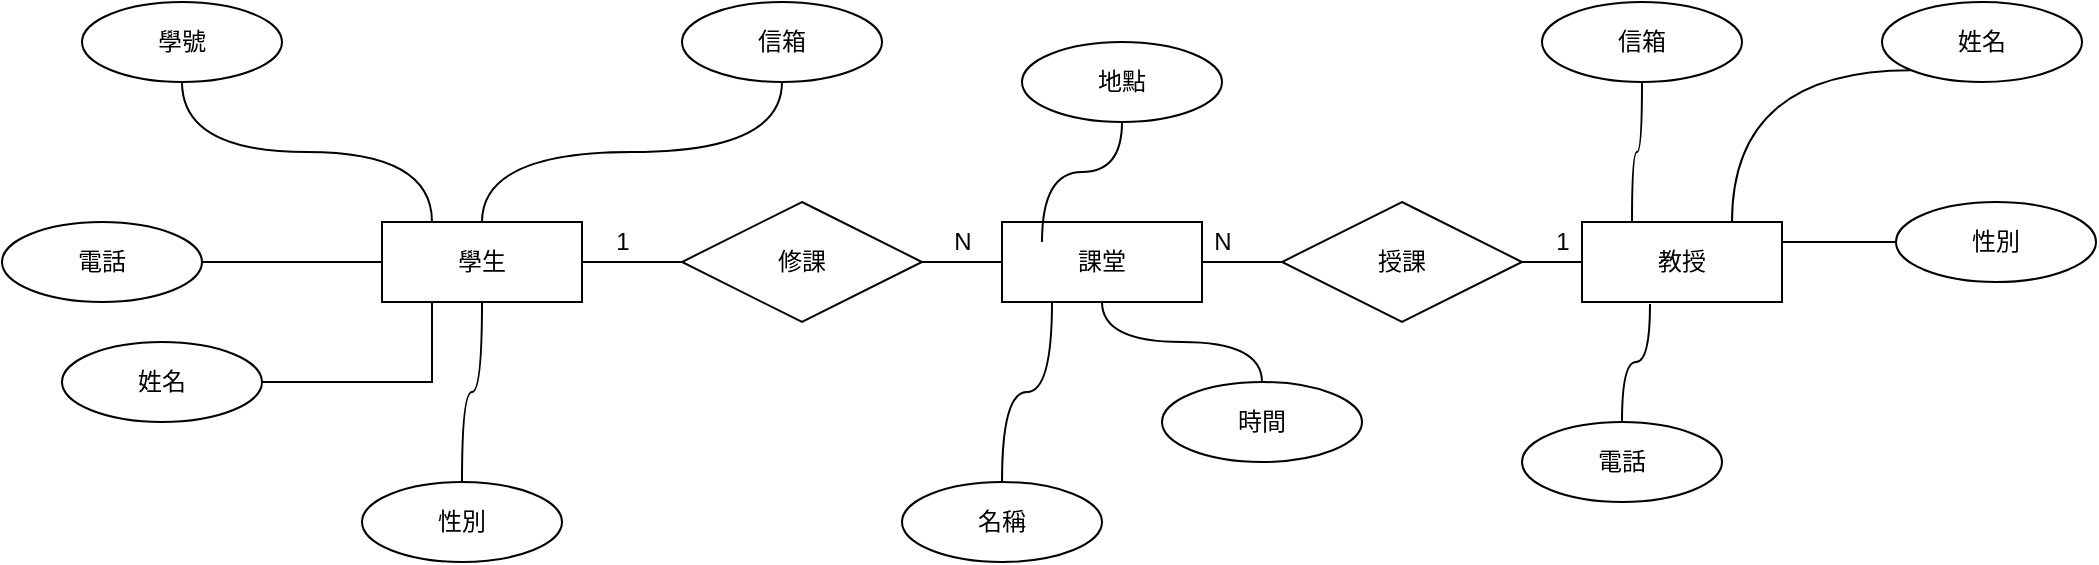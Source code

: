<mxfile version="17.2.4" type="device" pages="6"><diagram id="_pG80g4cawoxqxB1wlAf" name="ER model"><mxGraphModel dx="1929" dy="888" grid="1" gridSize="10" guides="1" tooltips="1" connect="1" arrows="1" fold="1" page="1" pageScale="1" pageWidth="827" pageHeight="1169" math="0" shadow="0"><root><mxCell id="0"/><mxCell id="1" parent="0"/><mxCell id="4w4S4VqDiedFlnZ-BZjI-18" value="" style="edgeStyle=orthogonalEdgeStyle;curved=1;rounded=0;orthogonalLoop=1;jettySize=auto;html=1;startArrow=none;startFill=0;endArrow=none;endFill=0;strokeColor=default;" parent="1" source="4w4S4VqDiedFlnZ-BZjI-1" target="4w4S4VqDiedFlnZ-BZjI-15" edge="1"><mxGeometry relative="1" as="geometry"/></mxCell><mxCell id="4w4S4VqDiedFlnZ-BZjI-1" value="學生" style="whiteSpace=wrap;html=1;align=center;" parent="1" vertex="1"><mxGeometry x="70" y="390" width="100" height="40" as="geometry"/></mxCell><mxCell id="4w4S4VqDiedFlnZ-BZjI-3" value="課堂" style="whiteSpace=wrap;html=1;align=center;" parent="1" vertex="1"><mxGeometry x="380" y="390" width="100" height="40" as="geometry"/></mxCell><mxCell id="4w4S4VqDiedFlnZ-BZjI-4" value="教授" style="whiteSpace=wrap;html=1;align=center;" parent="1" vertex="1"><mxGeometry x="670" y="390" width="100" height="40" as="geometry"/></mxCell><mxCell id="4w4S4VqDiedFlnZ-BZjI-10" style="edgeStyle=orthogonalEdgeStyle;rounded=0;orthogonalLoop=1;jettySize=auto;html=1;exitX=0.5;exitY=1;exitDx=0;exitDy=0;entryX=0.25;entryY=0;entryDx=0;entryDy=0;startArrow=none;startFill=0;endArrow=none;endFill=0;curved=1;" parent="1" source="4w4S4VqDiedFlnZ-BZjI-5" target="4w4S4VqDiedFlnZ-BZjI-1" edge="1"><mxGeometry relative="1" as="geometry"/></mxCell><mxCell id="4w4S4VqDiedFlnZ-BZjI-5" value="學號" style="ellipse;whiteSpace=wrap;html=1;align=center;" parent="1" vertex="1"><mxGeometry x="-80" y="280" width="100" height="40" as="geometry"/></mxCell><mxCell id="4w4S4VqDiedFlnZ-BZjI-11" style="edgeStyle=orthogonalEdgeStyle;orthogonalLoop=1;jettySize=auto;html=1;exitX=0.5;exitY=1;exitDx=0;exitDy=0;entryX=0.5;entryY=0;entryDx=0;entryDy=0;startArrow=none;startFill=0;endArrow=none;endFill=0;rounded=0;strokeColor=default;curved=1;" parent="1" source="4w4S4VqDiedFlnZ-BZjI-6" target="4w4S4VqDiedFlnZ-BZjI-1" edge="1"><mxGeometry relative="1" as="geometry"/></mxCell><mxCell id="4w4S4VqDiedFlnZ-BZjI-6" value="信箱" style="ellipse;whiteSpace=wrap;html=1;align=center;" parent="1" vertex="1"><mxGeometry x="220" y="280" width="100" height="40" as="geometry"/></mxCell><mxCell id="4w4S4VqDiedFlnZ-BZjI-9" style="edgeStyle=orthogonalEdgeStyle;rounded=0;orthogonalLoop=1;jettySize=auto;html=1;exitX=1;exitY=0.5;exitDx=0;exitDy=0;entryX=0;entryY=0.5;entryDx=0;entryDy=0;startArrow=none;startFill=0;endArrow=none;endFill=0;" parent="1" source="4w4S4VqDiedFlnZ-BZjI-7" target="4w4S4VqDiedFlnZ-BZjI-1" edge="1"><mxGeometry relative="1" as="geometry"/></mxCell><mxCell id="4w4S4VqDiedFlnZ-BZjI-7" value="電話" style="ellipse;whiteSpace=wrap;html=1;align=center;" parent="1" vertex="1"><mxGeometry x="-120" y="390" width="100" height="40" as="geometry"/></mxCell><mxCell id="4w4S4VqDiedFlnZ-BZjI-12" style="edgeStyle=orthogonalEdgeStyle;rounded=0;orthogonalLoop=1;jettySize=auto;html=1;exitX=1;exitY=0.5;exitDx=0;exitDy=0;entryX=0.25;entryY=1;entryDx=0;entryDy=0;startArrow=none;startFill=0;endArrow=none;endFill=0;" parent="1" source="4w4S4VqDiedFlnZ-BZjI-8" target="4w4S4VqDiedFlnZ-BZjI-1" edge="1"><mxGeometry relative="1" as="geometry"/></mxCell><mxCell id="4w4S4VqDiedFlnZ-BZjI-8" value="姓名" style="ellipse;whiteSpace=wrap;html=1;align=center;" parent="1" vertex="1"><mxGeometry x="-90" y="450" width="100" height="40" as="geometry"/></mxCell><mxCell id="4w4S4VqDiedFlnZ-BZjI-14" style="edgeStyle=orthogonalEdgeStyle;curved=1;rounded=0;orthogonalLoop=1;jettySize=auto;html=1;exitX=0.5;exitY=0;exitDx=0;exitDy=0;entryX=0.5;entryY=1;entryDx=0;entryDy=0;startArrow=none;startFill=0;endArrow=none;endFill=0;strokeColor=default;" parent="1" source="4w4S4VqDiedFlnZ-BZjI-13" target="4w4S4VqDiedFlnZ-BZjI-1" edge="1"><mxGeometry relative="1" as="geometry"/></mxCell><mxCell id="4w4S4VqDiedFlnZ-BZjI-13" value="性別" style="ellipse;whiteSpace=wrap;html=1;align=center;" parent="1" vertex="1"><mxGeometry x="60" y="520" width="100" height="40" as="geometry"/></mxCell><mxCell id="4w4S4VqDiedFlnZ-BZjI-16" style="edgeStyle=orthogonalEdgeStyle;curved=1;rounded=0;orthogonalLoop=1;jettySize=auto;html=1;exitX=0;exitY=0.5;exitDx=0;exitDy=0;entryX=1;entryY=0.5;entryDx=0;entryDy=0;startArrow=none;startFill=0;endArrow=none;endFill=0;strokeColor=default;" parent="1" source="4w4S4VqDiedFlnZ-BZjI-15" target="4w4S4VqDiedFlnZ-BZjI-1" edge="1"><mxGeometry relative="1" as="geometry"><Array as="points"><mxPoint x="200" y="410"/><mxPoint x="200" y="410"/></Array></mxGeometry></mxCell><mxCell id="4w4S4VqDiedFlnZ-BZjI-17" style="edgeStyle=orthogonalEdgeStyle;curved=1;rounded=0;orthogonalLoop=1;jettySize=auto;html=1;exitX=1;exitY=0.5;exitDx=0;exitDy=0;entryX=0;entryY=0.5;entryDx=0;entryDy=0;startArrow=none;startFill=0;endArrow=none;endFill=0;strokeColor=default;" parent="1" source="4w4S4VqDiedFlnZ-BZjI-15" target="4w4S4VqDiedFlnZ-BZjI-3" edge="1"><mxGeometry relative="1" as="geometry"/></mxCell><mxCell id="4w4S4VqDiedFlnZ-BZjI-15" value="修課" style="shape=rhombus;perimeter=rhombusPerimeter;whiteSpace=wrap;html=1;align=center;" parent="1" vertex="1"><mxGeometry x="220" y="380" width="120" height="60" as="geometry"/></mxCell><mxCell id="4w4S4VqDiedFlnZ-BZjI-19" value="1" style="text;html=1;align=center;verticalAlign=middle;resizable=0;points=[];autosize=1;strokeColor=none;fillColor=none;" parent="1" vertex="1"><mxGeometry x="180" y="390" width="20" height="20" as="geometry"/></mxCell><mxCell id="4w4S4VqDiedFlnZ-BZjI-20" value="N" style="text;html=1;align=center;verticalAlign=middle;resizable=0;points=[];autosize=1;strokeColor=none;fillColor=none;" parent="1" vertex="1"><mxGeometry x="350" y="390" width="20" height="20" as="geometry"/></mxCell><mxCell id="4w4S4VqDiedFlnZ-BZjI-24" style="edgeStyle=orthogonalEdgeStyle;curved=1;rounded=0;orthogonalLoop=1;jettySize=auto;html=1;exitX=0.5;exitY=0;exitDx=0;exitDy=0;entryX=0.25;entryY=1;entryDx=0;entryDy=0;startArrow=none;startFill=0;endArrow=none;endFill=0;strokeColor=default;" parent="1" source="4w4S4VqDiedFlnZ-BZjI-21" target="4w4S4VqDiedFlnZ-BZjI-3" edge="1"><mxGeometry relative="1" as="geometry"/></mxCell><mxCell id="4w4S4VqDiedFlnZ-BZjI-21" value="名稱" style="ellipse;whiteSpace=wrap;html=1;align=center;" parent="1" vertex="1"><mxGeometry x="330" y="520" width="100" height="40" as="geometry"/></mxCell><mxCell id="4w4S4VqDiedFlnZ-BZjI-25" style="edgeStyle=orthogonalEdgeStyle;curved=1;rounded=0;orthogonalLoop=1;jettySize=auto;html=1;exitX=0.5;exitY=0;exitDx=0;exitDy=0;entryX=0.5;entryY=1;entryDx=0;entryDy=0;startArrow=none;startFill=0;endArrow=none;endFill=0;strokeColor=default;" parent="1" source="4w4S4VqDiedFlnZ-BZjI-22" target="4w4S4VqDiedFlnZ-BZjI-3" edge="1"><mxGeometry relative="1" as="geometry"/></mxCell><mxCell id="4w4S4VqDiedFlnZ-BZjI-22" value="時間" style="ellipse;whiteSpace=wrap;html=1;align=center;" parent="1" vertex="1"><mxGeometry x="460" y="470" width="100" height="40" as="geometry"/></mxCell><mxCell id="4w4S4VqDiedFlnZ-BZjI-26" style="edgeStyle=orthogonalEdgeStyle;curved=1;rounded=0;orthogonalLoop=1;jettySize=auto;html=1;exitX=0.5;exitY=1;exitDx=0;exitDy=0;entryX=0.2;entryY=0.25;entryDx=0;entryDy=0;entryPerimeter=0;startArrow=none;startFill=0;endArrow=none;endFill=0;strokeColor=default;" parent="1" source="4w4S4VqDiedFlnZ-BZjI-23" target="4w4S4VqDiedFlnZ-BZjI-3" edge="1"><mxGeometry relative="1" as="geometry"/></mxCell><mxCell id="4w4S4VqDiedFlnZ-BZjI-23" value="地點" style="ellipse;whiteSpace=wrap;html=1;align=center;" parent="1" vertex="1"><mxGeometry x="390" y="300" width="100" height="40" as="geometry"/></mxCell><mxCell id="4w4S4VqDiedFlnZ-BZjI-32" style="edgeStyle=orthogonalEdgeStyle;curved=1;rounded=0;orthogonalLoop=1;jettySize=auto;html=1;exitX=1;exitY=0.5;exitDx=0;exitDy=0;entryX=0;entryY=0.5;entryDx=0;entryDy=0;startArrow=none;startFill=0;endArrow=none;endFill=0;strokeColor=default;" parent="1" source="4w4S4VqDiedFlnZ-BZjI-27" target="4w4S4VqDiedFlnZ-BZjI-4" edge="1"><mxGeometry relative="1" as="geometry"/></mxCell><mxCell id="4w4S4VqDiedFlnZ-BZjI-33" style="edgeStyle=orthogonalEdgeStyle;curved=1;rounded=0;orthogonalLoop=1;jettySize=auto;html=1;exitX=0;exitY=0.5;exitDx=0;exitDy=0;entryX=1;entryY=0.5;entryDx=0;entryDy=0;startArrow=none;startFill=0;endArrow=none;endFill=0;strokeColor=default;" parent="1" source="4w4S4VqDiedFlnZ-BZjI-27" target="4w4S4VqDiedFlnZ-BZjI-3" edge="1"><mxGeometry relative="1" as="geometry"/></mxCell><mxCell id="4w4S4VqDiedFlnZ-BZjI-27" value="授課" style="shape=rhombus;perimeter=rhombusPerimeter;whiteSpace=wrap;html=1;align=center;" parent="1" vertex="1"><mxGeometry x="520" y="380" width="120" height="60" as="geometry"/></mxCell><mxCell id="4w4S4VqDiedFlnZ-BZjI-39" style="edgeStyle=orthogonalEdgeStyle;curved=1;rounded=0;orthogonalLoop=1;jettySize=auto;html=1;exitX=0.5;exitY=1;exitDx=0;exitDy=0;entryX=0.25;entryY=0;entryDx=0;entryDy=0;startArrow=none;startFill=0;endArrow=none;endFill=0;strokeColor=default;" parent="1" source="4w4S4VqDiedFlnZ-BZjI-28" target="4w4S4VqDiedFlnZ-BZjI-4" edge="1"><mxGeometry relative="1" as="geometry"/></mxCell><mxCell id="4w4S4VqDiedFlnZ-BZjI-28" value="信箱" style="ellipse;whiteSpace=wrap;html=1;align=center;" parent="1" vertex="1"><mxGeometry x="650" y="280" width="100" height="40" as="geometry"/></mxCell><mxCell id="4w4S4VqDiedFlnZ-BZjI-36" style="edgeStyle=orthogonalEdgeStyle;curved=1;rounded=0;orthogonalLoop=1;jettySize=auto;html=1;exitX=0.5;exitY=0;exitDx=0;exitDy=0;entryX=0.34;entryY=1.025;entryDx=0;entryDy=0;entryPerimeter=0;startArrow=none;startFill=0;endArrow=none;endFill=0;strokeColor=default;" parent="1" source="4w4S4VqDiedFlnZ-BZjI-29" target="4w4S4VqDiedFlnZ-BZjI-4" edge="1"><mxGeometry relative="1" as="geometry"/></mxCell><mxCell id="4w4S4VqDiedFlnZ-BZjI-29" value="電話" style="ellipse;whiteSpace=wrap;html=1;align=center;" parent="1" vertex="1"><mxGeometry x="640" y="490" width="100" height="40" as="geometry"/></mxCell><mxCell id="4w4S4VqDiedFlnZ-BZjI-38" style="edgeStyle=orthogonalEdgeStyle;curved=1;rounded=0;orthogonalLoop=1;jettySize=auto;html=1;exitX=0;exitY=1;exitDx=0;exitDy=0;entryX=0.75;entryY=0;entryDx=0;entryDy=0;startArrow=none;startFill=0;endArrow=none;endFill=0;strokeColor=default;" parent="1" source="4w4S4VqDiedFlnZ-BZjI-30" target="4w4S4VqDiedFlnZ-BZjI-4" edge="1"><mxGeometry relative="1" as="geometry"/></mxCell><mxCell id="4w4S4VqDiedFlnZ-BZjI-30" value="姓名" style="ellipse;whiteSpace=wrap;html=1;align=center;" parent="1" vertex="1"><mxGeometry x="820" y="280" width="100" height="40" as="geometry"/></mxCell><mxCell id="4w4S4VqDiedFlnZ-BZjI-37" style="edgeStyle=orthogonalEdgeStyle;curved=1;rounded=0;orthogonalLoop=1;jettySize=auto;html=1;exitX=0;exitY=0.5;exitDx=0;exitDy=0;entryX=1;entryY=0.25;entryDx=0;entryDy=0;startArrow=none;startFill=0;endArrow=none;endFill=0;strokeColor=default;" parent="1" source="4w4S4VqDiedFlnZ-BZjI-31" target="4w4S4VqDiedFlnZ-BZjI-4" edge="1"><mxGeometry relative="1" as="geometry"/></mxCell><mxCell id="4w4S4VqDiedFlnZ-BZjI-31" value="性別" style="ellipse;whiteSpace=wrap;html=1;align=center;" parent="1" vertex="1"><mxGeometry x="827" y="380" width="100" height="40" as="geometry"/></mxCell><mxCell id="4w4S4VqDiedFlnZ-BZjI-34" value="N" style="text;html=1;align=center;verticalAlign=middle;resizable=0;points=[];autosize=1;strokeColor=none;fillColor=none;" parent="1" vertex="1"><mxGeometry x="480" y="390" width="20" height="20" as="geometry"/></mxCell><mxCell id="4w4S4VqDiedFlnZ-BZjI-35" value="1" style="text;html=1;align=center;verticalAlign=middle;resizable=0;points=[];autosize=1;strokeColor=none;fillColor=none;" parent="1" vertex="1"><mxGeometry x="650" y="390" width="20" height="20" as="geometry"/></mxCell></root></mxGraphModel></diagram><diagram id="QK1YAR3511Gfrf0l-8rj" name="AS 2"><mxGraphModel dx="1422" dy="839" grid="1" gridSize="10" guides="1" tooltips="1" connect="1" arrows="1" fold="1" page="1" pageScale="1" pageWidth="827" pageHeight="1169" math="0" shadow="0">&#xa;      <root>&#xa;        <mxCell id="KcGsPD723rnS_YWhhLiP-0"/>&#xa;        <mxCell id="KcGsPD723rnS_YWhhLiP-1" parent="KcGsPD723rnS_YWhhLiP-0"/>&#xa;        <mxCell id="fJC2L9MsaBr5wn41q_w4-0" value="STUDENT" style="shape=table;startSize=30;container=1;collapsible=1;childLayout=tableLayout;fixedRows=1;rowLines=0;fontStyle=1;align=center;resizeLast=1;" vertex="1" parent="KcGsPD723rnS_YWhhLiP-1">&#xa;          <mxGeometry x="910" y="85" width="180" height="390" as="geometry"/>&#xa;        </mxCell>&#xa;        <mxCell id="fJC2L9MsaBr5wn41q_w4-1" value="" style="shape=tableRow;horizontal=0;startSize=0;swimlaneHead=0;swimlaneBody=0;fillColor=none;collapsible=0;dropTarget=0;points=[[0,0.5],[1,0.5]];portConstraint=eastwest;top=0;left=0;right=0;bottom=1;" vertex="1" parent="fJC2L9MsaBr5wn41q_w4-0">&#xa;          <mxGeometry y="30" width="180" height="30" as="geometry"/>&#xa;        </mxCell>&#xa;        <mxCell id="fJC2L9MsaBr5wn41q_w4-2" value="PK" style="shape=partialRectangle;connectable=0;fillColor=none;top=0;left=0;bottom=0;right=0;fontStyle=1;overflow=hidden;" vertex="1" parent="fJC2L9MsaBr5wn41q_w4-1">&#xa;          <mxGeometry width="30" height="30" as="geometry">&#xa;            <mxRectangle width="30" height="30" as="alternateBounds"/>&#xa;          </mxGeometry>&#xa;        </mxCell>&#xa;        <mxCell id="fJC2L9MsaBr5wn41q_w4-3" value="STU_NUM" style="shape=partialRectangle;connectable=0;fillColor=none;top=0;left=0;bottom=0;right=0;align=left;spacingLeft=6;fontStyle=5;overflow=hidden;" vertex="1" parent="fJC2L9MsaBr5wn41q_w4-1">&#xa;          <mxGeometry x="30" width="150" height="30" as="geometry">&#xa;            <mxRectangle width="150" height="30" as="alternateBounds"/>&#xa;          </mxGeometry>&#xa;        </mxCell>&#xa;        <mxCell id="fJC2L9MsaBr5wn41q_w4-4" value="" style="shape=tableRow;horizontal=0;startSize=0;swimlaneHead=0;swimlaneBody=0;fillColor=none;collapsible=0;dropTarget=0;points=[[0,0.5],[1,0.5]];portConstraint=eastwest;top=0;left=0;right=0;bottom=0;" vertex="1" parent="fJC2L9MsaBr5wn41q_w4-0">&#xa;          <mxGeometry y="60" width="180" height="30" as="geometry"/>&#xa;        </mxCell>&#xa;        <mxCell id="fJC2L9MsaBr5wn41q_w4-5" value="" style="shape=partialRectangle;connectable=0;fillColor=none;top=0;left=0;bottom=0;right=0;editable=1;overflow=hidden;" vertex="1" parent="fJC2L9MsaBr5wn41q_w4-4">&#xa;          <mxGeometry width="30" height="30" as="geometry">&#xa;            <mxRectangle width="30" height="30" as="alternateBounds"/>&#xa;          </mxGeometry>&#xa;        </mxCell>&#xa;        <mxCell id="fJC2L9MsaBr5wn41q_w4-6" value="STU_LNAME" style="shape=partialRectangle;connectable=0;fillColor=none;top=0;left=0;bottom=0;right=0;align=left;spacingLeft=6;overflow=hidden;" vertex="1" parent="fJC2L9MsaBr5wn41q_w4-4">&#xa;          <mxGeometry x="30" width="150" height="30" as="geometry">&#xa;            <mxRectangle width="150" height="30" as="alternateBounds"/>&#xa;          </mxGeometry>&#xa;        </mxCell>&#xa;        <mxCell id="fJC2L9MsaBr5wn41q_w4-7" value="" style="shape=tableRow;horizontal=0;startSize=0;swimlaneHead=0;swimlaneBody=0;fillColor=none;collapsible=0;dropTarget=0;points=[[0,0.5],[1,0.5]];portConstraint=eastwest;top=0;left=0;right=0;bottom=0;" vertex="1" parent="fJC2L9MsaBr5wn41q_w4-0">&#xa;          <mxGeometry y="90" width="180" height="30" as="geometry"/>&#xa;        </mxCell>&#xa;        <mxCell id="fJC2L9MsaBr5wn41q_w4-8" value="" style="shape=partialRectangle;connectable=0;fillColor=none;top=0;left=0;bottom=0;right=0;editable=1;overflow=hidden;" vertex="1" parent="fJC2L9MsaBr5wn41q_w4-7">&#xa;          <mxGeometry width="30" height="30" as="geometry">&#xa;            <mxRectangle width="30" height="30" as="alternateBounds"/>&#xa;          </mxGeometry>&#xa;        </mxCell>&#xa;        <mxCell id="fJC2L9MsaBr5wn41q_w4-9" value="STU_FNAME" style="shape=partialRectangle;connectable=0;fillColor=none;top=0;left=0;bottom=0;right=0;align=left;spacingLeft=6;overflow=hidden;" vertex="1" parent="fJC2L9MsaBr5wn41q_w4-7">&#xa;          <mxGeometry x="30" width="150" height="30" as="geometry">&#xa;            <mxRectangle width="150" height="30" as="alternateBounds"/>&#xa;          </mxGeometry>&#xa;        </mxCell>&#xa;        <mxCell id="fJC2L9MsaBr5wn41q_w4-10" value="" style="shape=tableRow;horizontal=0;startSize=0;swimlaneHead=0;swimlaneBody=0;fillColor=none;collapsible=0;dropTarget=0;points=[[0,0.5],[1,0.5]];portConstraint=eastwest;top=0;left=0;right=0;bottom=0;" vertex="1" parent="fJC2L9MsaBr5wn41q_w4-0">&#xa;          <mxGeometry y="120" width="180" height="30" as="geometry"/>&#xa;        </mxCell>&#xa;        <mxCell id="fJC2L9MsaBr5wn41q_w4-11" value="" style="shape=partialRectangle;connectable=0;fillColor=none;top=0;left=0;bottom=0;right=0;editable=1;overflow=hidden;" vertex="1" parent="fJC2L9MsaBr5wn41q_w4-10">&#xa;          <mxGeometry width="30" height="30" as="geometry">&#xa;            <mxRectangle width="30" height="30" as="alternateBounds"/>&#xa;          </mxGeometry>&#xa;        </mxCell>&#xa;        <mxCell id="fJC2L9MsaBr5wn41q_w4-12" value="STU_INIT" style="shape=partialRectangle;connectable=0;fillColor=none;top=0;left=0;bottom=0;right=0;align=left;spacingLeft=6;overflow=hidden;" vertex="1" parent="fJC2L9MsaBr5wn41q_w4-10">&#xa;          <mxGeometry x="30" width="150" height="30" as="geometry">&#xa;            <mxRectangle width="150" height="30" as="alternateBounds"/>&#xa;          </mxGeometry>&#xa;        </mxCell>&#xa;        <mxCell id="fJC2L9MsaBr5wn41q_w4-55" value="" style="shape=tableRow;horizontal=0;startSize=0;swimlaneHead=0;swimlaneBody=0;fillColor=none;collapsible=0;dropTarget=0;points=[[0,0.5],[1,0.5]];portConstraint=eastwest;top=0;left=0;right=0;bottom=0;" vertex="1" parent="fJC2L9MsaBr5wn41q_w4-0">&#xa;          <mxGeometry y="150" width="180" height="30" as="geometry"/>&#xa;        </mxCell>&#xa;        <mxCell id="fJC2L9MsaBr5wn41q_w4-56" value="" style="shape=partialRectangle;connectable=0;fillColor=none;top=0;left=0;bottom=0;right=0;editable=1;overflow=hidden;" vertex="1" parent="fJC2L9MsaBr5wn41q_w4-55">&#xa;          <mxGeometry width="30" height="30" as="geometry">&#xa;            <mxRectangle width="30" height="30" as="alternateBounds"/>&#xa;          </mxGeometry>&#xa;        </mxCell>&#xa;        <mxCell id="fJC2L9MsaBr5wn41q_w4-57" value="STU_DOB" style="shape=partialRectangle;connectable=0;fillColor=none;top=0;left=0;bottom=0;right=0;align=left;spacingLeft=6;overflow=hidden;" vertex="1" parent="fJC2L9MsaBr5wn41q_w4-55">&#xa;          <mxGeometry x="30" width="150" height="30" as="geometry">&#xa;            <mxRectangle width="150" height="30" as="alternateBounds"/>&#xa;          </mxGeometry>&#xa;        </mxCell>&#xa;        <mxCell id="fJC2L9MsaBr5wn41q_w4-58" value="" style="shape=tableRow;horizontal=0;startSize=0;swimlaneHead=0;swimlaneBody=0;fillColor=none;collapsible=0;dropTarget=0;points=[[0,0.5],[1,0.5]];portConstraint=eastwest;top=0;left=0;right=0;bottom=0;" vertex="1" parent="fJC2L9MsaBr5wn41q_w4-0">&#xa;          <mxGeometry y="180" width="180" height="30" as="geometry"/>&#xa;        </mxCell>&#xa;        <mxCell id="fJC2L9MsaBr5wn41q_w4-59" value="" style="shape=partialRectangle;connectable=0;fillColor=none;top=0;left=0;bottom=0;right=0;editable=1;overflow=hidden;" vertex="1" parent="fJC2L9MsaBr5wn41q_w4-58">&#xa;          <mxGeometry width="30" height="30" as="geometry">&#xa;            <mxRectangle width="30" height="30" as="alternateBounds"/>&#xa;          </mxGeometry>&#xa;        </mxCell>&#xa;        <mxCell id="fJC2L9MsaBr5wn41q_w4-60" value="STU_HRS" style="shape=partialRectangle;connectable=0;fillColor=none;top=0;left=0;bottom=0;right=0;align=left;spacingLeft=6;overflow=hidden;" vertex="1" parent="fJC2L9MsaBr5wn41q_w4-58">&#xa;          <mxGeometry x="30" width="150" height="30" as="geometry">&#xa;            <mxRectangle width="150" height="30" as="alternateBounds"/>&#xa;          </mxGeometry>&#xa;        </mxCell>&#xa;        <mxCell id="fJC2L9MsaBr5wn41q_w4-61" value="" style="shape=tableRow;horizontal=0;startSize=0;swimlaneHead=0;swimlaneBody=0;fillColor=none;collapsible=0;dropTarget=0;points=[[0,0.5],[1,0.5]];portConstraint=eastwest;top=0;left=0;right=0;bottom=0;" vertex="1" parent="fJC2L9MsaBr5wn41q_w4-0">&#xa;          <mxGeometry y="210" width="180" height="30" as="geometry"/>&#xa;        </mxCell>&#xa;        <mxCell id="fJC2L9MsaBr5wn41q_w4-62" value="" style="shape=partialRectangle;connectable=0;fillColor=none;top=0;left=0;bottom=0;right=0;editable=1;overflow=hidden;" vertex="1" parent="fJC2L9MsaBr5wn41q_w4-61">&#xa;          <mxGeometry width="30" height="30" as="geometry">&#xa;            <mxRectangle width="30" height="30" as="alternateBounds"/>&#xa;          </mxGeometry>&#xa;        </mxCell>&#xa;        <mxCell id="fJC2L9MsaBr5wn41q_w4-63" value="STU_CLASS" style="shape=partialRectangle;connectable=0;fillColor=none;top=0;left=0;bottom=0;right=0;align=left;spacingLeft=6;overflow=hidden;" vertex="1" parent="fJC2L9MsaBr5wn41q_w4-61">&#xa;          <mxGeometry x="30" width="150" height="30" as="geometry">&#xa;            <mxRectangle width="150" height="30" as="alternateBounds"/>&#xa;          </mxGeometry>&#xa;        </mxCell>&#xa;        <mxCell id="fJC2L9MsaBr5wn41q_w4-64" value="" style="shape=tableRow;horizontal=0;startSize=0;swimlaneHead=0;swimlaneBody=0;fillColor=none;collapsible=0;dropTarget=0;points=[[0,0.5],[1,0.5]];portConstraint=eastwest;top=0;left=0;right=0;bottom=0;" vertex="1" parent="fJC2L9MsaBr5wn41q_w4-0">&#xa;          <mxGeometry y="240" width="180" height="30" as="geometry"/>&#xa;        </mxCell>&#xa;        <mxCell id="fJC2L9MsaBr5wn41q_w4-65" value="" style="shape=partialRectangle;connectable=0;fillColor=none;top=0;left=0;bottom=0;right=0;editable=1;overflow=hidden;" vertex="1" parent="fJC2L9MsaBr5wn41q_w4-64">&#xa;          <mxGeometry width="30" height="30" as="geometry">&#xa;            <mxRectangle width="30" height="30" as="alternateBounds"/>&#xa;          </mxGeometry>&#xa;        </mxCell>&#xa;        <mxCell id="fJC2L9MsaBr5wn41q_w4-66" value="STU_GPA" style="shape=partialRectangle;connectable=0;fillColor=none;top=0;left=0;bottom=0;right=0;align=left;spacingLeft=6;overflow=hidden;" vertex="1" parent="fJC2L9MsaBr5wn41q_w4-64">&#xa;          <mxGeometry x="30" width="150" height="30" as="geometry">&#xa;            <mxRectangle width="150" height="30" as="alternateBounds"/>&#xa;          </mxGeometry>&#xa;        </mxCell>&#xa;        <mxCell id="fJC2L9MsaBr5wn41q_w4-73" value="" style="shape=tableRow;horizontal=0;startSize=0;swimlaneHead=0;swimlaneBody=0;fillColor=none;collapsible=0;dropTarget=0;points=[[0,0.5],[1,0.5]];portConstraint=eastwest;top=0;left=0;right=0;bottom=0;" vertex="1" parent="fJC2L9MsaBr5wn41q_w4-0">&#xa;          <mxGeometry y="270" width="180" height="30" as="geometry"/>&#xa;        </mxCell>&#xa;        <mxCell id="fJC2L9MsaBr5wn41q_w4-74" value="" style="shape=partialRectangle;connectable=0;fillColor=none;top=0;left=0;bottom=0;right=0;fontStyle=0;overflow=hidden;" vertex="1" parent="fJC2L9MsaBr5wn41q_w4-73">&#xa;          <mxGeometry width="30" height="30" as="geometry">&#xa;            <mxRectangle width="30" height="30" as="alternateBounds"/>&#xa;          </mxGeometry>&#xa;        </mxCell>&#xa;        <mxCell id="fJC2L9MsaBr5wn41q_w4-75" value="STU_TRANSFER" style="shape=partialRectangle;connectable=0;fillColor=none;top=0;left=0;bottom=0;right=0;align=left;spacingLeft=6;fontStyle=0;overflow=hidden;" vertex="1" parent="fJC2L9MsaBr5wn41q_w4-73">&#xa;          <mxGeometry x="30" width="150" height="30" as="geometry">&#xa;            <mxRectangle width="150" height="30" as="alternateBounds"/>&#xa;          </mxGeometry>&#xa;        </mxCell>&#xa;        <mxCell id="fJC2L9MsaBr5wn41q_w4-79" value="" style="shape=tableRow;horizontal=0;startSize=0;swimlaneHead=0;swimlaneBody=0;fillColor=none;collapsible=0;dropTarget=0;points=[[0,0.5],[1,0.5]];portConstraint=eastwest;top=0;left=0;right=0;bottom=0;" vertex="1" parent="fJC2L9MsaBr5wn41q_w4-0">&#xa;          <mxGeometry y="300" width="180" height="30" as="geometry"/>&#xa;        </mxCell>&#xa;        <mxCell id="fJC2L9MsaBr5wn41q_w4-80" value="" style="shape=partialRectangle;connectable=0;fillColor=none;top=0;left=0;bottom=0;right=0;editable=1;overflow=hidden;" vertex="1" parent="fJC2L9MsaBr5wn41q_w4-79">&#xa;          <mxGeometry width="30" height="30" as="geometry">&#xa;            <mxRectangle width="30" height="30" as="alternateBounds"/>&#xa;          </mxGeometry>&#xa;        </mxCell>&#xa;        <mxCell id="fJC2L9MsaBr5wn41q_w4-81" value="DEPT_CODE" style="shape=partialRectangle;connectable=0;fillColor=none;top=0;left=0;bottom=0;right=0;align=left;spacingLeft=6;overflow=hidden;" vertex="1" parent="fJC2L9MsaBr5wn41q_w4-79">&#xa;          <mxGeometry x="30" width="150" height="30" as="geometry">&#xa;            <mxRectangle width="150" height="30" as="alternateBounds"/>&#xa;          </mxGeometry>&#xa;        </mxCell>&#xa;        <mxCell id="fJC2L9MsaBr5wn41q_w4-82" value="" style="shape=tableRow;horizontal=0;startSize=0;swimlaneHead=0;swimlaneBody=0;fillColor=none;collapsible=0;dropTarget=0;points=[[0,0.5],[1,0.5]];portConstraint=eastwest;top=0;left=0;right=0;bottom=0;" vertex="1" parent="fJC2L9MsaBr5wn41q_w4-0">&#xa;          <mxGeometry y="330" width="180" height="30" as="geometry"/>&#xa;        </mxCell>&#xa;        <mxCell id="fJC2L9MsaBr5wn41q_w4-83" value="" style="shape=partialRectangle;connectable=0;fillColor=none;top=0;left=0;bottom=0;right=0;editable=1;overflow=hidden;" vertex="1" parent="fJC2L9MsaBr5wn41q_w4-82">&#xa;          <mxGeometry width="30" height="30" as="geometry">&#xa;            <mxRectangle width="30" height="30" as="alternateBounds"/>&#xa;          </mxGeometry>&#xa;        </mxCell>&#xa;        <mxCell id="fJC2L9MsaBr5wn41q_w4-84" value="STU_PHONE" style="shape=partialRectangle;connectable=0;fillColor=none;top=0;left=0;bottom=0;right=0;align=left;spacingLeft=6;overflow=hidden;" vertex="1" parent="fJC2L9MsaBr5wn41q_w4-82">&#xa;          <mxGeometry x="30" width="150" height="30" as="geometry">&#xa;            <mxRectangle width="150" height="30" as="alternateBounds"/>&#xa;          </mxGeometry>&#xa;        </mxCell>&#xa;        <mxCell id="fJC2L9MsaBr5wn41q_w4-76" value="" style="shape=tableRow;horizontal=0;startSize=0;swimlaneHead=0;swimlaneBody=0;fillColor=none;collapsible=0;dropTarget=0;points=[[0,0.5],[1,0.5]];portConstraint=eastwest;top=0;left=0;right=0;bottom=0;" vertex="1" parent="fJC2L9MsaBr5wn41q_w4-0">&#xa;          <mxGeometry y="360" width="180" height="30" as="geometry"/>&#xa;        </mxCell>&#xa;        <mxCell id="fJC2L9MsaBr5wn41q_w4-77" value="" style="shape=partialRectangle;connectable=0;fillColor=none;top=0;left=0;bottom=0;right=0;editable=1;overflow=hidden;" vertex="1" parent="fJC2L9MsaBr5wn41q_w4-76">&#xa;          <mxGeometry width="30" height="30" as="geometry">&#xa;            <mxRectangle width="30" height="30" as="alternateBounds"/>&#xa;          </mxGeometry>&#xa;        </mxCell>&#xa;        <mxCell id="fJC2L9MsaBr5wn41q_w4-78" value="PROF_NUM" style="shape=partialRectangle;connectable=0;fillColor=none;top=0;left=0;bottom=0;right=0;align=left;spacingLeft=6;overflow=hidden;" vertex="1" parent="fJC2L9MsaBr5wn41q_w4-76">&#xa;          <mxGeometry x="30" width="150" height="30" as="geometry">&#xa;            <mxRectangle width="150" height="30" as="alternateBounds"/>&#xa;          </mxGeometry>&#xa;        </mxCell>&#xa;        <mxCell id="fJC2L9MsaBr5wn41q_w4-13" value="ENROLL" style="shape=table;startSize=30;container=1;collapsible=1;childLayout=tableLayout;fixedRows=1;rowLines=0;fontStyle=1;align=center;resizeLast=1;" vertex="1" parent="KcGsPD723rnS_YWhhLiP-1">&#xa;          <mxGeometry x="597" y="90" width="230" height="120" as="geometry"/>&#xa;        </mxCell>&#xa;        <mxCell id="fJC2L9MsaBr5wn41q_w4-14" value="" style="shape=tableRow;horizontal=0;startSize=0;swimlaneHead=0;swimlaneBody=0;fillColor=none;collapsible=0;dropTarget=0;points=[[0,0.5],[1,0.5]];portConstraint=eastwest;top=0;left=0;right=0;bottom=1;" vertex="1" parent="fJC2L9MsaBr5wn41q_w4-13">&#xa;          <mxGeometry y="30" width="230" height="30" as="geometry"/>&#xa;        </mxCell>&#xa;        <mxCell id="fJC2L9MsaBr5wn41q_w4-15" value="PK,FK" style="shape=partialRectangle;connectable=0;fillColor=none;top=0;left=0;bottom=0;right=0;fontStyle=1;overflow=hidden;" vertex="1" parent="fJC2L9MsaBr5wn41q_w4-14">&#xa;          <mxGeometry width="60" height="30" as="geometry">&#xa;            <mxRectangle width="60" height="30" as="alternateBounds"/>&#xa;          </mxGeometry>&#xa;        </mxCell>&#xa;        <mxCell id="fJC2L9MsaBr5wn41q_w4-16" value="CLASS_CODE" style="shape=partialRectangle;connectable=0;fillColor=none;top=0;left=0;bottom=0;right=0;align=left;spacingLeft=6;fontStyle=5;overflow=hidden;" vertex="1" parent="fJC2L9MsaBr5wn41q_w4-14">&#xa;          <mxGeometry x="60" width="170" height="30" as="geometry">&#xa;            <mxRectangle width="170" height="30" as="alternateBounds"/>&#xa;          </mxGeometry>&#xa;        </mxCell>&#xa;        <mxCell id="fJC2L9MsaBr5wn41q_w4-52" value="" style="shape=tableRow;horizontal=0;startSize=0;swimlaneHead=0;swimlaneBody=0;fillColor=none;collapsible=0;dropTarget=0;points=[[0,0.5],[1,0.5]];portConstraint=eastwest;top=0;left=0;right=0;bottom=1;" vertex="1" parent="fJC2L9MsaBr5wn41q_w4-13">&#xa;          <mxGeometry y="60" width="230" height="30" as="geometry"/>&#xa;        </mxCell>&#xa;        <mxCell id="fJC2L9MsaBr5wn41q_w4-53" value="PK,FK" style="shape=partialRectangle;connectable=0;fillColor=none;top=0;left=0;bottom=0;right=0;fontStyle=1;overflow=hidden;" vertex="1" parent="fJC2L9MsaBr5wn41q_w4-52">&#xa;          <mxGeometry width="60" height="30" as="geometry">&#xa;            <mxRectangle width="60" height="30" as="alternateBounds"/>&#xa;          </mxGeometry>&#xa;        </mxCell>&#xa;        <mxCell id="fJC2L9MsaBr5wn41q_w4-54" value="STU_NUM" style="shape=partialRectangle;connectable=0;fillColor=none;top=0;left=0;bottom=0;right=0;align=left;spacingLeft=6;fontStyle=5;overflow=hidden;" vertex="1" parent="fJC2L9MsaBr5wn41q_w4-52">&#xa;          <mxGeometry x="60" width="170" height="30" as="geometry">&#xa;            <mxRectangle width="170" height="30" as="alternateBounds"/>&#xa;          </mxGeometry>&#xa;        </mxCell>&#xa;        <mxCell id="fJC2L9MsaBr5wn41q_w4-17" value="" style="shape=tableRow;horizontal=0;startSize=0;swimlaneHead=0;swimlaneBody=0;fillColor=none;collapsible=0;dropTarget=0;points=[[0,0.5],[1,0.5]];portConstraint=eastwest;top=0;left=0;right=0;bottom=0;" vertex="1" parent="fJC2L9MsaBr5wn41q_w4-13">&#xa;          <mxGeometry y="90" width="230" height="30" as="geometry"/>&#xa;        </mxCell>&#xa;        <mxCell id="fJC2L9MsaBr5wn41q_w4-18" value="" style="shape=partialRectangle;connectable=0;fillColor=none;top=0;left=0;bottom=0;right=0;editable=1;overflow=hidden;" vertex="1" parent="fJC2L9MsaBr5wn41q_w4-17">&#xa;          <mxGeometry width="60" height="30" as="geometry">&#xa;            <mxRectangle width="60" height="30" as="alternateBounds"/>&#xa;          </mxGeometry>&#xa;        </mxCell>&#xa;        <mxCell id="fJC2L9MsaBr5wn41q_w4-19" value="ENROLL_GRADE" style="shape=partialRectangle;connectable=0;fillColor=none;top=0;left=0;bottom=0;right=0;align=left;spacingLeft=6;overflow=hidden;" vertex="1" parent="fJC2L9MsaBr5wn41q_w4-17">&#xa;          <mxGeometry x="60" width="170" height="30" as="geometry">&#xa;            <mxRectangle width="170" height="30" as="alternateBounds"/>&#xa;          </mxGeometry>&#xa;        </mxCell>&#xa;        <mxCell id="fJC2L9MsaBr5wn41q_w4-26" value="CLASS" style="shape=table;startSize=30;container=1;collapsible=1;childLayout=tableLayout;fixedRows=1;rowLines=0;fontStyle=1;align=center;resizeLast=1;" vertex="1" parent="KcGsPD723rnS_YWhhLiP-1">&#xa;          <mxGeometry x="290" y="90" width="220" height="210" as="geometry"/>&#xa;        </mxCell>&#xa;        <mxCell id="fJC2L9MsaBr5wn41q_w4-27" value="" style="shape=tableRow;horizontal=0;startSize=0;swimlaneHead=0;swimlaneBody=0;fillColor=none;collapsible=0;dropTarget=0;points=[[0,0.5],[1,0.5]];portConstraint=eastwest;top=0;left=0;right=0;bottom=1;" vertex="1" parent="fJC2L9MsaBr5wn41q_w4-26">&#xa;          <mxGeometry y="30" width="220" height="30" as="geometry"/>&#xa;        </mxCell>&#xa;        <mxCell id="fJC2L9MsaBr5wn41q_w4-28" value="PK,FK" style="shape=partialRectangle;connectable=0;fillColor=none;top=0;left=0;bottom=0;right=0;fontStyle=1;overflow=hidden;" vertex="1" parent="fJC2L9MsaBr5wn41q_w4-27">&#xa;          <mxGeometry width="40" height="30" as="geometry">&#xa;            <mxRectangle width="40" height="30" as="alternateBounds"/>&#xa;          </mxGeometry>&#xa;        </mxCell>&#xa;        <mxCell id="fJC2L9MsaBr5wn41q_w4-29" value="CLASS_CODE" style="shape=partialRectangle;connectable=0;fillColor=none;top=0;left=0;bottom=0;right=0;align=left;spacingLeft=6;fontStyle=5;overflow=hidden;" vertex="1" parent="fJC2L9MsaBr5wn41q_w4-27">&#xa;          <mxGeometry x="40" width="180" height="30" as="geometry">&#xa;            <mxRectangle width="180" height="30" as="alternateBounds"/>&#xa;          </mxGeometry>&#xa;        </mxCell>&#xa;        <mxCell id="fJC2L9MsaBr5wn41q_w4-30" value="" style="shape=tableRow;horizontal=0;startSize=0;swimlaneHead=0;swimlaneBody=0;fillColor=none;collapsible=0;dropTarget=0;points=[[0,0.5],[1,0.5]];portConstraint=eastwest;top=0;left=0;right=0;bottom=0;" vertex="1" parent="fJC2L9MsaBr5wn41q_w4-26">&#xa;          <mxGeometry y="60" width="220" height="30" as="geometry"/>&#xa;        </mxCell>&#xa;        <mxCell id="fJC2L9MsaBr5wn41q_w4-31" value="" style="shape=partialRectangle;connectable=0;fillColor=none;top=0;left=0;bottom=0;right=0;editable=1;overflow=hidden;" vertex="1" parent="fJC2L9MsaBr5wn41q_w4-30">&#xa;          <mxGeometry width="40" height="30" as="geometry">&#xa;            <mxRectangle width="40" height="30" as="alternateBounds"/>&#xa;          </mxGeometry>&#xa;        </mxCell>&#xa;        <mxCell id="fJC2L9MsaBr5wn41q_w4-32" value="CRS_CODE" style="shape=partialRectangle;connectable=0;fillColor=none;top=0;left=0;bottom=0;right=0;align=left;spacingLeft=6;overflow=hidden;" vertex="1" parent="fJC2L9MsaBr5wn41q_w4-30">&#xa;          <mxGeometry x="40" width="180" height="30" as="geometry">&#xa;            <mxRectangle width="180" height="30" as="alternateBounds"/>&#xa;          </mxGeometry>&#xa;        </mxCell>&#xa;        <mxCell id="fJC2L9MsaBr5wn41q_w4-33" value="" style="shape=tableRow;horizontal=0;startSize=0;swimlaneHead=0;swimlaneBody=0;fillColor=none;collapsible=0;dropTarget=0;points=[[0,0.5],[1,0.5]];portConstraint=eastwest;top=0;left=0;right=0;bottom=0;" vertex="1" parent="fJC2L9MsaBr5wn41q_w4-26">&#xa;          <mxGeometry y="90" width="220" height="30" as="geometry"/>&#xa;        </mxCell>&#xa;        <mxCell id="fJC2L9MsaBr5wn41q_w4-34" value="" style="shape=partialRectangle;connectable=0;fillColor=none;top=0;left=0;bottom=0;right=0;editable=1;overflow=hidden;" vertex="1" parent="fJC2L9MsaBr5wn41q_w4-33">&#xa;          <mxGeometry width="40" height="30" as="geometry">&#xa;            <mxRectangle width="40" height="30" as="alternateBounds"/>&#xa;          </mxGeometry>&#xa;        </mxCell>&#xa;        <mxCell id="fJC2L9MsaBr5wn41q_w4-35" value="CLASS_SECTION" style="shape=partialRectangle;connectable=0;fillColor=none;top=0;left=0;bottom=0;right=0;align=left;spacingLeft=6;overflow=hidden;" vertex="1" parent="fJC2L9MsaBr5wn41q_w4-33">&#xa;          <mxGeometry x="40" width="180" height="30" as="geometry">&#xa;            <mxRectangle width="180" height="30" as="alternateBounds"/>&#xa;          </mxGeometry>&#xa;        </mxCell>&#xa;        <mxCell id="fJC2L9MsaBr5wn41q_w4-36" value="" style="shape=tableRow;horizontal=0;startSize=0;swimlaneHead=0;swimlaneBody=0;fillColor=none;collapsible=0;dropTarget=0;points=[[0,0.5],[1,0.5]];portConstraint=eastwest;top=0;left=0;right=0;bottom=0;" vertex="1" parent="fJC2L9MsaBr5wn41q_w4-26">&#xa;          <mxGeometry y="120" width="220" height="30" as="geometry"/>&#xa;        </mxCell>&#xa;        <mxCell id="fJC2L9MsaBr5wn41q_w4-37" value="" style="shape=partialRectangle;connectable=0;fillColor=none;top=0;left=0;bottom=0;right=0;editable=1;overflow=hidden;" vertex="1" parent="fJC2L9MsaBr5wn41q_w4-36">&#xa;          <mxGeometry width="40" height="30" as="geometry">&#xa;            <mxRectangle width="40" height="30" as="alternateBounds"/>&#xa;          </mxGeometry>&#xa;        </mxCell>&#xa;        <mxCell id="fJC2L9MsaBr5wn41q_w4-38" value="CLASS_TIME" style="shape=partialRectangle;connectable=0;fillColor=none;top=0;left=0;bottom=0;right=0;align=left;spacingLeft=6;overflow=hidden;" vertex="1" parent="fJC2L9MsaBr5wn41q_w4-36">&#xa;          <mxGeometry x="40" width="180" height="30" as="geometry">&#xa;            <mxRectangle width="180" height="30" as="alternateBounds"/>&#xa;          </mxGeometry>&#xa;        </mxCell>&#xa;        <mxCell id="fJC2L9MsaBr5wn41q_w4-88" value="" style="shape=tableRow;horizontal=0;startSize=0;swimlaneHead=0;swimlaneBody=0;fillColor=none;collapsible=0;dropTarget=0;points=[[0,0.5],[1,0.5]];portConstraint=eastwest;top=0;left=0;right=0;bottom=0;" vertex="1" parent="fJC2L9MsaBr5wn41q_w4-26">&#xa;          <mxGeometry y="150" width="220" height="30" as="geometry"/>&#xa;        </mxCell>&#xa;        <mxCell id="fJC2L9MsaBr5wn41q_w4-89" value="" style="shape=partialRectangle;connectable=0;fillColor=none;top=0;left=0;bottom=0;right=0;editable=1;overflow=hidden;" vertex="1" parent="fJC2L9MsaBr5wn41q_w4-88">&#xa;          <mxGeometry width="40" height="30" as="geometry">&#xa;            <mxRectangle width="40" height="30" as="alternateBounds"/>&#xa;          </mxGeometry>&#xa;        </mxCell>&#xa;        <mxCell id="fJC2L9MsaBr5wn41q_w4-90" value="CLASS_ROOM" style="shape=partialRectangle;connectable=0;fillColor=none;top=0;left=0;bottom=0;right=0;align=left;spacingLeft=6;overflow=hidden;" vertex="1" parent="fJC2L9MsaBr5wn41q_w4-88">&#xa;          <mxGeometry x="40" width="180" height="30" as="geometry">&#xa;            <mxRectangle width="180" height="30" as="alternateBounds"/>&#xa;          </mxGeometry>&#xa;        </mxCell>&#xa;        <mxCell id="fJC2L9MsaBr5wn41q_w4-91" value="" style="shape=tableRow;horizontal=0;startSize=0;swimlaneHead=0;swimlaneBody=0;fillColor=none;collapsible=0;dropTarget=0;points=[[0,0.5],[1,0.5]];portConstraint=eastwest;top=0;left=0;right=0;bottom=0;" vertex="1" parent="fJC2L9MsaBr5wn41q_w4-26">&#xa;          <mxGeometry y="180" width="220" height="30" as="geometry"/>&#xa;        </mxCell>&#xa;        <mxCell id="fJC2L9MsaBr5wn41q_w4-92" value="" style="shape=partialRectangle;connectable=0;fillColor=none;top=0;left=0;bottom=0;right=0;editable=1;overflow=hidden;" vertex="1" parent="fJC2L9MsaBr5wn41q_w4-91">&#xa;          <mxGeometry width="40" height="30" as="geometry">&#xa;            <mxRectangle width="40" height="30" as="alternateBounds"/>&#xa;          </mxGeometry>&#xa;        </mxCell>&#xa;        <mxCell id="fJC2L9MsaBr5wn41q_w4-93" value="PROF_NUM" style="shape=partialRectangle;connectable=0;fillColor=none;top=0;left=0;bottom=0;right=0;align=left;spacingLeft=6;overflow=hidden;" vertex="1" parent="fJC2L9MsaBr5wn41q_w4-91">&#xa;          <mxGeometry x="40" width="180" height="30" as="geometry">&#xa;            <mxRectangle width="180" height="30" as="alternateBounds"/>&#xa;          </mxGeometry>&#xa;        </mxCell>&#xa;        <mxCell id="fJC2L9MsaBr5wn41q_w4-39" value="COURSE" style="shape=table;startSize=30;container=1;collapsible=1;childLayout=tableLayout;fixedRows=1;rowLines=0;fontStyle=1;align=center;resizeLast=1;" vertex="1" parent="KcGsPD723rnS_YWhhLiP-1">&#xa;          <mxGeometry x="20" y="90" width="210" height="160" as="geometry"/>&#xa;        </mxCell>&#xa;        <mxCell id="fJC2L9MsaBr5wn41q_w4-40" value="" style="shape=tableRow;horizontal=0;startSize=0;swimlaneHead=0;swimlaneBody=0;fillColor=none;collapsible=0;dropTarget=0;points=[[0,0.5],[1,0.5]];portConstraint=eastwest;top=0;left=0;right=0;bottom=1;" vertex="1" parent="fJC2L9MsaBr5wn41q_w4-39">&#xa;          <mxGeometry y="30" width="210" height="40" as="geometry"/>&#xa;        </mxCell>&#xa;        <mxCell id="fJC2L9MsaBr5wn41q_w4-41" value="PK,FK" style="shape=partialRectangle;connectable=0;fillColor=none;top=0;left=0;bottom=0;right=0;fontStyle=1;overflow=hidden;" vertex="1" parent="fJC2L9MsaBr5wn41q_w4-40">&#xa;          <mxGeometry width="40" height="40" as="geometry">&#xa;            <mxRectangle width="40" height="40" as="alternateBounds"/>&#xa;          </mxGeometry>&#xa;        </mxCell>&#xa;        <mxCell id="fJC2L9MsaBr5wn41q_w4-42" value="CRS_CODE" style="shape=partialRectangle;connectable=0;fillColor=none;top=0;left=0;bottom=0;right=0;align=left;spacingLeft=6;fontStyle=5;overflow=hidden;" vertex="1" parent="fJC2L9MsaBr5wn41q_w4-40">&#xa;          <mxGeometry x="40" width="170" height="40" as="geometry">&#xa;            <mxRectangle width="170" height="40" as="alternateBounds"/>&#xa;          </mxGeometry>&#xa;        </mxCell>&#xa;        <mxCell id="fJC2L9MsaBr5wn41q_w4-43" value="" style="shape=tableRow;horizontal=0;startSize=0;swimlaneHead=0;swimlaneBody=0;fillColor=none;collapsible=0;dropTarget=0;points=[[0,0.5],[1,0.5]];portConstraint=eastwest;top=0;left=0;right=0;bottom=0;" vertex="1" parent="fJC2L9MsaBr5wn41q_w4-39">&#xa;          <mxGeometry y="70" width="210" height="30" as="geometry"/>&#xa;        </mxCell>&#xa;        <mxCell id="fJC2L9MsaBr5wn41q_w4-44" value="" style="shape=partialRectangle;connectable=0;fillColor=none;top=0;left=0;bottom=0;right=0;editable=1;overflow=hidden;" vertex="1" parent="fJC2L9MsaBr5wn41q_w4-43">&#xa;          <mxGeometry width="40" height="30" as="geometry">&#xa;            <mxRectangle width="40" height="30" as="alternateBounds"/>&#xa;          </mxGeometry>&#xa;        </mxCell>&#xa;        <mxCell id="fJC2L9MsaBr5wn41q_w4-45" value="DEPT_CODE" style="shape=partialRectangle;connectable=0;fillColor=none;top=0;left=0;bottom=0;right=0;align=left;spacingLeft=6;overflow=hidden;" vertex="1" parent="fJC2L9MsaBr5wn41q_w4-43">&#xa;          <mxGeometry x="40" width="170" height="30" as="geometry">&#xa;            <mxRectangle width="170" height="30" as="alternateBounds"/>&#xa;          </mxGeometry>&#xa;        </mxCell>&#xa;        <mxCell id="fJC2L9MsaBr5wn41q_w4-46" value="" style="shape=tableRow;horizontal=0;startSize=0;swimlaneHead=0;swimlaneBody=0;fillColor=none;collapsible=0;dropTarget=0;points=[[0,0.5],[1,0.5]];portConstraint=eastwest;top=0;left=0;right=0;bottom=0;" vertex="1" parent="fJC2L9MsaBr5wn41q_w4-39">&#xa;          <mxGeometry y="100" width="210" height="30" as="geometry"/>&#xa;        </mxCell>&#xa;        <mxCell id="fJC2L9MsaBr5wn41q_w4-47" value="" style="shape=partialRectangle;connectable=0;fillColor=none;top=0;left=0;bottom=0;right=0;editable=1;overflow=hidden;" vertex="1" parent="fJC2L9MsaBr5wn41q_w4-46">&#xa;          <mxGeometry width="40" height="30" as="geometry">&#xa;            <mxRectangle width="40" height="30" as="alternateBounds"/>&#xa;          </mxGeometry>&#xa;        </mxCell>&#xa;        <mxCell id="fJC2L9MsaBr5wn41q_w4-48" value="CRS_DESCRIPTION" style="shape=partialRectangle;connectable=0;fillColor=none;top=0;left=0;bottom=0;right=0;align=left;spacingLeft=6;overflow=hidden;" vertex="1" parent="fJC2L9MsaBr5wn41q_w4-46">&#xa;          <mxGeometry x="40" width="170" height="30" as="geometry">&#xa;            <mxRectangle width="170" height="30" as="alternateBounds"/>&#xa;          </mxGeometry>&#xa;        </mxCell>&#xa;        <mxCell id="fJC2L9MsaBr5wn41q_w4-49" value="" style="shape=tableRow;horizontal=0;startSize=0;swimlaneHead=0;swimlaneBody=0;fillColor=none;collapsible=0;dropTarget=0;points=[[0,0.5],[1,0.5]];portConstraint=eastwest;top=0;left=0;right=0;bottom=0;" vertex="1" parent="fJC2L9MsaBr5wn41q_w4-39">&#xa;          <mxGeometry y="130" width="210" height="30" as="geometry"/>&#xa;        </mxCell>&#xa;        <mxCell id="fJC2L9MsaBr5wn41q_w4-50" value="" style="shape=partialRectangle;connectable=0;fillColor=none;top=0;left=0;bottom=0;right=0;editable=1;overflow=hidden;" vertex="1" parent="fJC2L9MsaBr5wn41q_w4-49">&#xa;          <mxGeometry width="40" height="30" as="geometry">&#xa;            <mxRectangle width="40" height="30" as="alternateBounds"/>&#xa;          </mxGeometry>&#xa;        </mxCell>&#xa;        <mxCell id="fJC2L9MsaBr5wn41q_w4-51" value="CRS_CREDIT" style="shape=partialRectangle;connectable=0;fillColor=none;top=0;left=0;bottom=0;right=0;align=left;spacingLeft=6;overflow=hidden;" vertex="1" parent="fJC2L9MsaBr5wn41q_w4-49">&#xa;          <mxGeometry x="40" width="170" height="30" as="geometry">&#xa;            <mxRectangle width="170" height="30" as="alternateBounds"/>&#xa;          </mxGeometry>&#xa;        </mxCell>&#xa;        <mxCell id="fJC2L9MsaBr5wn41q_w4-86" style="edgeStyle=orthogonalEdgeStyle;rounded=0;orthogonalLoop=1;jettySize=auto;html=1;exitX=0;exitY=0.5;exitDx=0;exitDy=0;entryX=1;entryY=0.5;entryDx=0;entryDy=0;startArrow=ERmandOne;startFill=0;endArrow=ERoneToMany;endFill=0;" edge="1" parent="KcGsPD723rnS_YWhhLiP-1" source="fJC2L9MsaBr5wn41q_w4-1" target="fJC2L9MsaBr5wn41q_w4-52">&#xa;          <mxGeometry relative="1" as="geometry"/>&#xa;        </mxCell>&#xa;        <mxCell id="fJC2L9MsaBr5wn41q_w4-87" style="edgeStyle=orthogonalEdgeStyle;rounded=0;orthogonalLoop=1;jettySize=auto;html=1;exitX=0;exitY=0.5;exitDx=0;exitDy=0;startArrow=ERoneToMany;startFill=0;endArrow=ERmandOne;endFill=0;" edge="1" parent="KcGsPD723rnS_YWhhLiP-1" source="fJC2L9MsaBr5wn41q_w4-14" target="fJC2L9MsaBr5wn41q_w4-27">&#xa;          <mxGeometry relative="1" as="geometry"/>&#xa;        </mxCell>&#xa;        <mxCell id="fJC2L9MsaBr5wn41q_w4-94" style="edgeStyle=orthogonalEdgeStyle;rounded=0;orthogonalLoop=1;jettySize=auto;html=1;exitX=0;exitY=0.5;exitDx=0;exitDy=0;entryX=1;entryY=0.5;entryDx=0;entryDy=0;startArrow=ERoneToMany;startFill=0;endArrow=ERmandOne;endFill=0;" edge="1" parent="KcGsPD723rnS_YWhhLiP-1" source="fJC2L9MsaBr5wn41q_w4-30" target="fJC2L9MsaBr5wn41q_w4-40">&#xa;          <mxGeometry relative="1" as="geometry"/>&#xa;        </mxCell>&#xa;      </root>&#xa;    </mxGraphModel></diagram><diagram id="jvDGlhhOU0Cbl8KhkwXF" name="ERD"><mxGraphModel dx="2249" dy="2008" grid="1" gridSize="10" guides="1" tooltips="1" connect="1" arrows="1" fold="1" page="1" pageScale="1" pageWidth="827" pageHeight="1169" math="0" shadow="0">&#xa;      <root>&#xa;        <mxCell id="lDIawF-6Du7SYxevNGgh-0"/>&#xa;        <mxCell id="lDIawF-6Du7SYxevNGgh-1" parent="lDIawF-6Du7SYxevNGgh-0"/>&#xa;        <mxCell id="8wVrjhTkGkL9v3x5nPMK-0" value="employee" style="shape=table;startSize=30;container=1;collapsible=1;childLayout=tableLayout;fixedRows=1;rowLines=0;fontStyle=1;align=center;resizeLast=1;" vertex="1" parent="lDIawF-6Du7SYxevNGgh-1">&#xa;          <mxGeometry x="200" y="-10" width="180" height="150" as="geometry"/>&#xa;        </mxCell>&#xa;        <mxCell id="8wVrjhTkGkL9v3x5nPMK-1" value="" style="shape=tableRow;horizontal=0;startSize=0;swimlaneHead=0;swimlaneBody=0;fillColor=none;collapsible=0;dropTarget=0;points=[[0,0.5],[1,0.5]];portConstraint=eastwest;top=0;left=0;right=0;bottom=1;" vertex="1" parent="8wVrjhTkGkL9v3x5nPMK-0">&#xa;          <mxGeometry y="30" width="180" height="30" as="geometry"/>&#xa;        </mxCell>&#xa;        <mxCell id="8wVrjhTkGkL9v3x5nPMK-2" value="PK" style="shape=partialRectangle;connectable=0;fillColor=none;top=0;left=0;bottom=0;right=0;fontStyle=1;overflow=hidden;" vertex="1" parent="8wVrjhTkGkL9v3x5nPMK-1">&#xa;          <mxGeometry width="30" height="30" as="geometry">&#xa;            <mxRectangle width="30" height="30" as="alternateBounds"/>&#xa;          </mxGeometry>&#xa;        </mxCell>&#xa;        <mxCell id="8wVrjhTkGkL9v3x5nPMK-3" value="EMPLOYEE_NUM" style="shape=partialRectangle;connectable=0;fillColor=none;top=0;left=0;bottom=0;right=0;align=left;spacingLeft=6;fontStyle=5;overflow=hidden;" vertex="1" parent="8wVrjhTkGkL9v3x5nPMK-1">&#xa;          <mxGeometry x="30" width="150" height="30" as="geometry">&#xa;            <mxRectangle width="150" height="30" as="alternateBounds"/>&#xa;          </mxGeometry>&#xa;        </mxCell>&#xa;        <mxCell id="8wVrjhTkGkL9v3x5nPMK-4" value="" style="shape=tableRow;horizontal=0;startSize=0;swimlaneHead=0;swimlaneBody=0;fillColor=none;collapsible=0;dropTarget=0;points=[[0,0.5],[1,0.5]];portConstraint=eastwest;top=0;left=0;right=0;bottom=0;" vertex="1" parent="8wVrjhTkGkL9v3x5nPMK-0">&#xa;          <mxGeometry y="60" width="180" height="30" as="geometry"/>&#xa;        </mxCell>&#xa;        <mxCell id="8wVrjhTkGkL9v3x5nPMK-5" value="" style="shape=partialRectangle;connectable=0;fillColor=none;top=0;left=0;bottom=0;right=0;editable=1;overflow=hidden;" vertex="1" parent="8wVrjhTkGkL9v3x5nPMK-4">&#xa;          <mxGeometry width="30" height="30" as="geometry">&#xa;            <mxRectangle width="30" height="30" as="alternateBounds"/>&#xa;          </mxGeometry>&#xa;        </mxCell>&#xa;        <mxCell id="8wVrjhTkGkL9v3x5nPMK-6" value="EMPLOYEE_NAME" style="shape=partialRectangle;connectable=0;fillColor=none;top=0;left=0;bottom=0;right=0;align=left;spacingLeft=6;overflow=hidden;" vertex="1" parent="8wVrjhTkGkL9v3x5nPMK-4">&#xa;          <mxGeometry x="30" width="150" height="30" as="geometry">&#xa;            <mxRectangle width="150" height="30" as="alternateBounds"/>&#xa;          </mxGeometry>&#xa;        </mxCell>&#xa;        <mxCell id="8wVrjhTkGkL9v3x5nPMK-7" value="" style="shape=tableRow;horizontal=0;startSize=0;swimlaneHead=0;swimlaneBody=0;fillColor=none;collapsible=0;dropTarget=0;points=[[0,0.5],[1,0.5]];portConstraint=eastwest;top=0;left=0;right=0;bottom=0;" vertex="1" parent="8wVrjhTkGkL9v3x5nPMK-0">&#xa;          <mxGeometry y="90" width="180" height="20" as="geometry"/>&#xa;        </mxCell>&#xa;        <mxCell id="8wVrjhTkGkL9v3x5nPMK-8" value="" style="shape=partialRectangle;connectable=0;fillColor=none;top=0;left=0;bottom=0;right=0;editable=1;overflow=hidden;" vertex="1" parent="8wVrjhTkGkL9v3x5nPMK-7">&#xa;          <mxGeometry width="30" height="20" as="geometry">&#xa;            <mxRectangle width="30" height="20" as="alternateBounds"/>&#xa;          </mxGeometry>&#xa;        </mxCell>&#xa;        <mxCell id="8wVrjhTkGkL9v3x5nPMK-9" value="EMPLOYEE_EMAIL" style="shape=partialRectangle;connectable=0;fillColor=none;top=0;left=0;bottom=0;right=0;align=left;spacingLeft=6;overflow=hidden;" vertex="1" parent="8wVrjhTkGkL9v3x5nPMK-7">&#xa;          <mxGeometry x="30" width="150" height="20" as="geometry">&#xa;            <mxRectangle width="150" height="20" as="alternateBounds"/>&#xa;          </mxGeometry>&#xa;        </mxCell>&#xa;        <mxCell id="8wVrjhTkGkL9v3x5nPMK-10" value="" style="shape=tableRow;horizontal=0;startSize=0;swimlaneHead=0;swimlaneBody=0;fillColor=none;collapsible=0;dropTarget=0;points=[[0,0.5],[1,0.5]];portConstraint=eastwest;top=0;left=0;right=0;bottom=0;" vertex="1" parent="8wVrjhTkGkL9v3x5nPMK-0">&#xa;          <mxGeometry y="110" width="180" height="30" as="geometry"/>&#xa;        </mxCell>&#xa;        <mxCell id="8wVrjhTkGkL9v3x5nPMK-11" value="" style="shape=partialRectangle;connectable=0;fillColor=none;top=0;left=0;bottom=0;right=0;editable=1;overflow=hidden;" vertex="1" parent="8wVrjhTkGkL9v3x5nPMK-10">&#xa;          <mxGeometry width="30" height="30" as="geometry">&#xa;            <mxRectangle width="30" height="30" as="alternateBounds"/>&#xa;          </mxGeometry>&#xa;        </mxCell>&#xa;        <mxCell id="8wVrjhTkGkL9v3x5nPMK-12" value="EMPLOYEE_PHONE" style="shape=partialRectangle;connectable=0;fillColor=none;top=0;left=0;bottom=0;right=0;align=left;spacingLeft=6;overflow=hidden;" vertex="1" parent="8wVrjhTkGkL9v3x5nPMK-10">&#xa;          <mxGeometry x="30" width="150" height="30" as="geometry">&#xa;            <mxRectangle width="150" height="30" as="alternateBounds"/>&#xa;          </mxGeometry>&#xa;        </mxCell>&#xa;        <mxCell id="8wVrjhTkGkL9v3x5nPMK-13" value=" professor" style="shape=table;startSize=30;container=1;collapsible=1;childLayout=tableLayout;fixedRows=1;rowLines=0;fontStyle=1;align=center;resizeLast=1;" vertex="1" parent="lDIawF-6Du7SYxevNGgh-1">&#xa;          <mxGeometry x="200" y="300" width="200" height="280" as="geometry"/>&#xa;        </mxCell>&#xa;        <mxCell id="8wVrjhTkGkL9v3x5nPMK-14" value="" style="shape=tableRow;horizontal=0;startSize=0;swimlaneHead=0;swimlaneBody=0;fillColor=none;collapsible=0;dropTarget=0;points=[[0,0.5],[1,0.5]];portConstraint=eastwest;top=0;left=0;right=0;bottom=1;" vertex="1" parent="8wVrjhTkGkL9v3x5nPMK-13">&#xa;          <mxGeometry y="30" width="200" height="30" as="geometry"/>&#xa;        </mxCell>&#xa;        <mxCell id="8wVrjhTkGkL9v3x5nPMK-15" value="PK,FK1" style="shape=partialRectangle;connectable=0;fillColor=none;top=0;left=0;bottom=0;right=0;fontStyle=1;overflow=hidden;" vertex="1" parent="8wVrjhTkGkL9v3x5nPMK-14">&#xa;          <mxGeometry width="50" height="30" as="geometry">&#xa;            <mxRectangle width="50" height="30" as="alternateBounds"/>&#xa;          </mxGeometry>&#xa;        </mxCell>&#xa;        <mxCell id="8wVrjhTkGkL9v3x5nPMK-16" value="EMPLOYEE_NUM" style="shape=partialRectangle;connectable=0;fillColor=none;top=0;left=0;bottom=0;right=0;align=left;spacingLeft=6;fontStyle=5;overflow=hidden;" vertex="1" parent="8wVrjhTkGkL9v3x5nPMK-14">&#xa;          <mxGeometry x="50" width="150" height="30" as="geometry">&#xa;            <mxRectangle width="150" height="30" as="alternateBounds"/>&#xa;          </mxGeometry>&#xa;        </mxCell>&#xa;        <mxCell id="8wVrjhTkGkL9v3x5nPMK-17" value="" style="shape=tableRow;horizontal=0;startSize=0;swimlaneHead=0;swimlaneBody=0;fillColor=none;collapsible=0;dropTarget=0;points=[[0,0.5],[1,0.5]];portConstraint=eastwest;top=0;left=0;right=0;bottom=0;" vertex="1" parent="8wVrjhTkGkL9v3x5nPMK-13">&#xa;          <mxGeometry y="60" width="200" height="30" as="geometry"/>&#xa;        </mxCell>&#xa;        <mxCell id="8wVrjhTkGkL9v3x5nPMK-18" value="FK2" style="shape=partialRectangle;connectable=0;fillColor=none;top=0;left=0;bottom=0;right=0;editable=1;overflow=hidden;" vertex="1" parent="8wVrjhTkGkL9v3x5nPMK-17">&#xa;          <mxGeometry width="50" height="30" as="geometry">&#xa;            <mxRectangle width="50" height="30" as="alternateBounds"/>&#xa;          </mxGeometry>&#xa;        </mxCell>&#xa;        <mxCell id="8wVrjhTkGkL9v3x5nPMK-19" value="DEPT_CODE" style="shape=partialRectangle;connectable=0;fillColor=none;top=0;left=0;bottom=0;right=0;align=left;spacingLeft=6;overflow=hidden;" vertex="1" parent="8wVrjhTkGkL9v3x5nPMK-17">&#xa;          <mxGeometry x="50" width="150" height="30" as="geometry">&#xa;            <mxRectangle width="150" height="30" as="alternateBounds"/>&#xa;          </mxGeometry>&#xa;        </mxCell>&#xa;        <mxCell id="8wVrjhTkGkL9v3x5nPMK-20" value="" style="shape=tableRow;horizontal=0;startSize=0;swimlaneHead=0;swimlaneBody=0;fillColor=none;collapsible=0;dropTarget=0;points=[[0,0.5],[1,0.5]];portConstraint=eastwest;top=0;left=0;right=0;bottom=0;" vertex="1" parent="8wVrjhTkGkL9v3x5nPMK-13">&#xa;          <mxGeometry y="90" width="200" height="30" as="geometry"/>&#xa;        </mxCell>&#xa;        <mxCell id="8wVrjhTkGkL9v3x5nPMK-21" value="" style="shape=partialRectangle;connectable=0;fillColor=none;top=0;left=0;bottom=0;right=0;editable=1;overflow=hidden;" vertex="1" parent="8wVrjhTkGkL9v3x5nPMK-20">&#xa;          <mxGeometry width="50" height="30" as="geometry">&#xa;            <mxRectangle width="50" height="30" as="alternateBounds"/>&#xa;          </mxGeometry>&#xa;        </mxCell>&#xa;        <mxCell id="8wVrjhTkGkL9v3x5nPMK-22" value="PROF_SPECIALTY" style="shape=partialRectangle;connectable=0;fillColor=none;top=0;left=0;bottom=0;right=0;align=left;spacingLeft=6;overflow=hidden;" vertex="1" parent="8wVrjhTkGkL9v3x5nPMK-20">&#xa;          <mxGeometry x="50" width="150" height="30" as="geometry">&#xa;            <mxRectangle width="150" height="30" as="alternateBounds"/>&#xa;          </mxGeometry>&#xa;        </mxCell>&#xa;        <mxCell id="8wVrjhTkGkL9v3x5nPMK-23" value="" style="shape=tableRow;horizontal=0;startSize=0;swimlaneHead=0;swimlaneBody=0;fillColor=none;collapsible=0;dropTarget=0;points=[[0,0.5],[1,0.5]];portConstraint=eastwest;top=0;left=0;right=0;bottom=0;" vertex="1" parent="8wVrjhTkGkL9v3x5nPMK-13">&#xa;          <mxGeometry y="120" width="200" height="30" as="geometry"/>&#xa;        </mxCell>&#xa;        <mxCell id="8wVrjhTkGkL9v3x5nPMK-24" value="" style="shape=partialRectangle;connectable=0;fillColor=none;top=0;left=0;bottom=0;right=0;editable=1;overflow=hidden;" vertex="1" parent="8wVrjhTkGkL9v3x5nPMK-23">&#xa;          <mxGeometry width="50" height="30" as="geometry">&#xa;            <mxRectangle width="50" height="30" as="alternateBounds"/>&#xa;          </mxGeometry>&#xa;        </mxCell>&#xa;        <mxCell id="8wVrjhTkGkL9v3x5nPMK-25" value="PROF_RANK" style="shape=partialRectangle;connectable=0;fillColor=none;top=0;left=0;bottom=0;right=0;align=left;spacingLeft=6;overflow=hidden;" vertex="1" parent="8wVrjhTkGkL9v3x5nPMK-23">&#xa;          <mxGeometry x="50" width="150" height="30" as="geometry">&#xa;            <mxRectangle width="150" height="30" as="alternateBounds"/>&#xa;          </mxGeometry>&#xa;        </mxCell>&#xa;        <mxCell id="8wVrjhTkGkL9v3x5nPMK-155" value="" style="shape=tableRow;horizontal=0;startSize=0;swimlaneHead=0;swimlaneBody=0;fillColor=none;collapsible=0;dropTarget=0;points=[[0,0.5],[1,0.5]];portConstraint=eastwest;top=0;left=0;right=0;bottom=0;" vertex="1" parent="8wVrjhTkGkL9v3x5nPMK-13">&#xa;          <mxGeometry y="150" width="200" height="30" as="geometry"/>&#xa;        </mxCell>&#xa;        <mxCell id="8wVrjhTkGkL9v3x5nPMK-156" value="FK3" style="shape=partialRectangle;connectable=0;fillColor=none;top=0;left=0;bottom=0;right=0;editable=1;overflow=hidden;" vertex="1" parent="8wVrjhTkGkL9v3x5nPMK-155">&#xa;          <mxGeometry width="50" height="30" as="geometry">&#xa;            <mxRectangle width="50" height="30" as="alternateBounds"/>&#xa;          </mxGeometry>&#xa;        </mxCell>&#xa;        <mxCell id="8wVrjhTkGkL9v3x5nPMK-157" value="EMPLOYEE_NAME" style="shape=partialRectangle;connectable=0;fillColor=none;top=0;left=0;bottom=0;right=0;align=left;spacingLeft=6;overflow=hidden;" vertex="1" parent="8wVrjhTkGkL9v3x5nPMK-155">&#xa;          <mxGeometry x="50" width="150" height="30" as="geometry">&#xa;            <mxRectangle width="150" height="30" as="alternateBounds"/>&#xa;          </mxGeometry>&#xa;        </mxCell>&#xa;        <mxCell id="8wVrjhTkGkL9v3x5nPMK-158" value="" style="shape=tableRow;horizontal=0;startSize=0;swimlaneHead=0;swimlaneBody=0;fillColor=none;collapsible=0;dropTarget=0;points=[[0,0.5],[1,0.5]];portConstraint=eastwest;top=0;left=0;right=0;bottom=0;" vertex="1" parent="8wVrjhTkGkL9v3x5nPMK-13">&#xa;          <mxGeometry y="180" width="200" height="30" as="geometry"/>&#xa;        </mxCell>&#xa;        <mxCell id="8wVrjhTkGkL9v3x5nPMK-159" value="" style="shape=partialRectangle;connectable=0;fillColor=none;top=0;left=0;bottom=0;right=0;editable=1;overflow=hidden;" vertex="1" parent="8wVrjhTkGkL9v3x5nPMK-158">&#xa;          <mxGeometry width="50" height="30" as="geometry">&#xa;            <mxRectangle width="50" height="30" as="alternateBounds"/>&#xa;          </mxGeometry>&#xa;        </mxCell>&#xa;        <mxCell id="8wVrjhTkGkL9v3x5nPMK-160" value="PROF_INTIAL" style="shape=partialRectangle;connectable=0;fillColor=none;top=0;left=0;bottom=0;right=0;align=left;spacingLeft=6;overflow=hidden;" vertex="1" parent="8wVrjhTkGkL9v3x5nPMK-158">&#xa;          <mxGeometry x="50" width="150" height="30" as="geometry">&#xa;            <mxRectangle width="150" height="30" as="alternateBounds"/>&#xa;          </mxGeometry>&#xa;        </mxCell>&#xa;        <mxCell id="8wVrjhTkGkL9v3x5nPMK-161" value="" style="shape=tableRow;horizontal=0;startSize=0;swimlaneHead=0;swimlaneBody=0;fillColor=none;collapsible=0;dropTarget=0;points=[[0,0.5],[1,0.5]];portConstraint=eastwest;top=0;left=0;right=0;bottom=0;" vertex="1" parent="8wVrjhTkGkL9v3x5nPMK-13">&#xa;          <mxGeometry y="210" width="200" height="30" as="geometry"/>&#xa;        </mxCell>&#xa;        <mxCell id="8wVrjhTkGkL9v3x5nPMK-162" value="FK4" style="shape=partialRectangle;connectable=0;fillColor=none;top=0;left=0;bottom=0;right=0;editable=1;overflow=hidden;" vertex="1" parent="8wVrjhTkGkL9v3x5nPMK-161">&#xa;          <mxGeometry width="50" height="30" as="geometry">&#xa;            <mxRectangle width="50" height="30" as="alternateBounds"/>&#xa;          </mxGeometry>&#xa;        </mxCell>&#xa;        <mxCell id="8wVrjhTkGkL9v3x5nPMK-163" value="EMPLOYEE_EMAIL" style="shape=partialRectangle;connectable=0;fillColor=none;top=0;left=0;bottom=0;right=0;align=left;spacingLeft=6;overflow=hidden;" vertex="1" parent="8wVrjhTkGkL9v3x5nPMK-161">&#xa;          <mxGeometry x="50" width="150" height="30" as="geometry">&#xa;            <mxRectangle width="150" height="30" as="alternateBounds"/>&#xa;          </mxGeometry>&#xa;        </mxCell>&#xa;        <mxCell id="8wVrjhTkGkL9v3x5nPMK-184" value="" style="shape=tableRow;horizontal=0;startSize=0;swimlaneHead=0;swimlaneBody=0;fillColor=none;collapsible=0;dropTarget=0;points=[[0,0.5],[1,0.5]];portConstraint=eastwest;top=0;left=0;right=0;bottom=0;" vertex="1" parent="8wVrjhTkGkL9v3x5nPMK-13">&#xa;          <mxGeometry y="240" width="200" height="30" as="geometry"/>&#xa;        </mxCell>&#xa;        <mxCell id="8wVrjhTkGkL9v3x5nPMK-185" value="FK5" style="shape=partialRectangle;connectable=0;fillColor=none;top=0;left=0;bottom=0;right=0;editable=1;overflow=hidden;" vertex="1" parent="8wVrjhTkGkL9v3x5nPMK-184">&#xa;          <mxGeometry width="50" height="30" as="geometry">&#xa;            <mxRectangle width="50" height="30" as="alternateBounds"/>&#xa;          </mxGeometry>&#xa;        </mxCell>&#xa;        <mxCell id="8wVrjhTkGkL9v3x5nPMK-186" value="EMPLOYEE_PHONE" style="shape=partialRectangle;connectable=0;fillColor=none;top=0;left=0;bottom=0;right=0;align=left;spacingLeft=6;overflow=hidden;" vertex="1" parent="8wVrjhTkGkL9v3x5nPMK-184">&#xa;          <mxGeometry x="50" width="150" height="30" as="geometry">&#xa;            <mxRectangle width="150" height="30" as="alternateBounds"/>&#xa;          </mxGeometry>&#xa;        </mxCell>&#xa;        <mxCell id="8wVrjhTkGkL9v3x5nPMK-55" value="" style="endArrow=none;html=1;rounded=0;edgeStyle=orthogonalEdgeStyle;entryX=0.5;entryY=0;entryDx=0;entryDy=0;" edge="1" parent="lDIawF-6Du7SYxevNGgh-1" target="8wVrjhTkGkL9v3x5nPMK-79">&#xa;          <mxGeometry relative="1" as="geometry">&#xa;            <mxPoint x="290" y="230" as="sourcePoint"/>&#xa;            <mxPoint x="610.98" y="300.96" as="targetPoint"/>&#xa;            <Array as="points">&#xa;              <mxPoint x="290" y="250"/>&#xa;              <mxPoint x="610" y="250"/>&#xa;            </Array>&#xa;          </mxGeometry>&#xa;        </mxCell>&#xa;        <mxCell id="8wVrjhTkGkL9v3x5nPMK-57" value="o" style="ellipse;whiteSpace=wrap;html=1;aspect=fixed;" vertex="1" parent="lDIawF-6Du7SYxevNGgh-1">&#xa;          <mxGeometry x="275" y="170" width="30" height="30" as="geometry"/>&#xa;        </mxCell>&#xa;        <mxCell id="8wVrjhTkGkL9v3x5nPMK-58" value="" style="endArrow=none;html=1;rounded=0;exitX=0.461;exitY=0.006;exitDx=0;exitDy=0;exitPerimeter=0;edgeStyle=orthogonalEdgeStyle;" edge="1" parent="lDIawF-6Du7SYxevNGgh-1" source="8wVrjhTkGkL9v3x5nPMK-13">&#xa;          <mxGeometry relative="1" as="geometry">&#xa;            <mxPoint x="282.98" y="300.96" as="sourcePoint"/>&#xa;            <mxPoint x="290" y="230" as="targetPoint"/>&#xa;            <Array as="points">&#xa;              <mxPoint x="290" y="301"/>&#xa;            </Array>&#xa;          </mxGeometry>&#xa;        </mxCell>&#xa;        <mxCell id="8wVrjhTkGkL9v3x5nPMK-60" value="" style="endArrow=none;html=1;rounded=0;" edge="1" parent="lDIawF-6Du7SYxevNGgh-1">&#xa;          <mxGeometry width="50" height="50" relative="1" as="geometry">&#xa;            <mxPoint x="260" y="210" as="sourcePoint"/>&#xa;            <mxPoint x="320" y="210" as="targetPoint"/>&#xa;            <Array as="points"/>&#xa;          </mxGeometry>&#xa;        </mxCell>&#xa;        <mxCell id="8wVrjhTkGkL9v3x5nPMK-62" value="staff " style="shape=table;startSize=30;container=1;collapsible=1;childLayout=tableLayout;fixedRows=1;rowLines=0;fontStyle=1;align=center;resizeLast=1;" vertex="1" parent="lDIawF-6Du7SYxevNGgh-1">&#xa;          <mxGeometry x="-160" y="300" width="180" height="160" as="geometry"/>&#xa;        </mxCell>&#xa;        <mxCell id="8wVrjhTkGkL9v3x5nPMK-63" value="" style="shape=tableRow;horizontal=0;startSize=0;swimlaneHead=0;swimlaneBody=0;fillColor=none;collapsible=0;dropTarget=0;points=[[0,0.5],[1,0.5]];portConstraint=eastwest;top=0;left=0;right=0;bottom=1;" vertex="1" parent="8wVrjhTkGkL9v3x5nPMK-62">&#xa;          <mxGeometry y="30" width="180" height="30" as="geometry"/>&#xa;        </mxCell>&#xa;        <mxCell id="8wVrjhTkGkL9v3x5nPMK-64" value="PK,FK1" style="shape=partialRectangle;connectable=0;fillColor=none;top=0;left=0;bottom=0;right=0;fontStyle=1;overflow=hidden;" vertex="1" parent="8wVrjhTkGkL9v3x5nPMK-63">&#xa;          <mxGeometry width="60" height="30" as="geometry">&#xa;            <mxRectangle width="60" height="30" as="alternateBounds"/>&#xa;          </mxGeometry>&#xa;        </mxCell>&#xa;        <mxCell id="8wVrjhTkGkL9v3x5nPMK-65" value="EMPLOYEE_NUM" style="shape=partialRectangle;connectable=0;fillColor=none;top=0;left=0;bottom=0;right=0;align=left;spacingLeft=6;fontStyle=5;overflow=hidden;" vertex="1" parent="8wVrjhTkGkL9v3x5nPMK-63">&#xa;          <mxGeometry x="60" width="120" height="30" as="geometry">&#xa;            <mxRectangle width="120" height="30" as="alternateBounds"/>&#xa;          </mxGeometry>&#xa;        </mxCell>&#xa;        <mxCell id="8wVrjhTkGkL9v3x5nPMK-66" value="" style="shape=tableRow;horizontal=0;startSize=0;swimlaneHead=0;swimlaneBody=0;fillColor=none;collapsible=0;dropTarget=0;points=[[0,0.5],[1,0.5]];portConstraint=eastwest;top=0;left=0;right=0;bottom=0;" vertex="1" parent="8wVrjhTkGkL9v3x5nPMK-62">&#xa;          <mxGeometry y="60" width="180" height="30" as="geometry"/>&#xa;        </mxCell>&#xa;        <mxCell id="8wVrjhTkGkL9v3x5nPMK-67" value="FK2" style="shape=partialRectangle;connectable=0;fillColor=none;top=0;left=0;bottom=0;right=0;editable=1;overflow=hidden;" vertex="1" parent="8wVrjhTkGkL9v3x5nPMK-66">&#xa;          <mxGeometry width="60" height="30" as="geometry">&#xa;            <mxRectangle width="60" height="30" as="alternateBounds"/>&#xa;          </mxGeometry>&#xa;        </mxCell>&#xa;        <mxCell id="8wVrjhTkGkL9v3x5nPMK-68" value="EMPLOYEE_NAME" style="shape=partialRectangle;connectable=0;fillColor=none;top=0;left=0;bottom=0;right=0;align=left;spacingLeft=6;overflow=hidden;" vertex="1" parent="8wVrjhTkGkL9v3x5nPMK-66">&#xa;          <mxGeometry x="60" width="120" height="30" as="geometry">&#xa;            <mxRectangle width="120" height="30" as="alternateBounds"/>&#xa;          </mxGeometry>&#xa;        </mxCell>&#xa;        <mxCell id="8wVrjhTkGkL9v3x5nPMK-69" value="" style="shape=tableRow;horizontal=0;startSize=0;swimlaneHead=0;swimlaneBody=0;fillColor=none;collapsible=0;dropTarget=0;points=[[0,0.5],[1,0.5]];portConstraint=eastwest;top=0;left=0;right=0;bottom=0;" vertex="1" parent="8wVrjhTkGkL9v3x5nPMK-62">&#xa;          <mxGeometry y="90" width="180" height="30" as="geometry"/>&#xa;        </mxCell>&#xa;        <mxCell id="8wVrjhTkGkL9v3x5nPMK-70" value="FK3" style="shape=partialRectangle;connectable=0;fillColor=none;top=0;left=0;bottom=0;right=0;editable=1;overflow=hidden;" vertex="1" parent="8wVrjhTkGkL9v3x5nPMK-69">&#xa;          <mxGeometry width="60" height="30" as="geometry">&#xa;            <mxRectangle width="60" height="30" as="alternateBounds"/>&#xa;          </mxGeometry>&#xa;        </mxCell>&#xa;        <mxCell id="8wVrjhTkGkL9v3x5nPMK-71" value="EMPLOYEE_EMAIL" style="shape=partialRectangle;connectable=0;fillColor=none;top=0;left=0;bottom=0;right=0;align=left;spacingLeft=6;overflow=hidden;" vertex="1" parent="8wVrjhTkGkL9v3x5nPMK-69">&#xa;          <mxGeometry x="60" width="120" height="30" as="geometry">&#xa;            <mxRectangle width="120" height="30" as="alternateBounds"/>&#xa;          </mxGeometry>&#xa;        </mxCell>&#xa;        <mxCell id="8wVrjhTkGkL9v3x5nPMK-72" value="" style="shape=tableRow;horizontal=0;startSize=0;swimlaneHead=0;swimlaneBody=0;fillColor=none;collapsible=0;dropTarget=0;points=[[0,0.5],[1,0.5]];portConstraint=eastwest;top=0;left=0;right=0;bottom=0;" vertex="1" parent="8wVrjhTkGkL9v3x5nPMK-62">&#xa;          <mxGeometry y="120" width="180" height="30" as="geometry"/>&#xa;        </mxCell>&#xa;        <mxCell id="8wVrjhTkGkL9v3x5nPMK-73" value="FK4" style="shape=partialRectangle;connectable=0;fillColor=none;top=0;left=0;bottom=0;right=0;editable=1;overflow=hidden;" vertex="1" parent="8wVrjhTkGkL9v3x5nPMK-72">&#xa;          <mxGeometry width="60" height="30" as="geometry">&#xa;            <mxRectangle width="60" height="30" as="alternateBounds"/>&#xa;          </mxGeometry>&#xa;        </mxCell>&#xa;        <mxCell id="8wVrjhTkGkL9v3x5nPMK-74" value="EMPLOYEE_PHONE" style="shape=partialRectangle;connectable=0;fillColor=none;top=0;left=0;bottom=0;right=0;align=left;spacingLeft=6;overflow=hidden;" vertex="1" parent="8wVrjhTkGkL9v3x5nPMK-72">&#xa;          <mxGeometry x="60" width="120" height="30" as="geometry">&#xa;            <mxRectangle width="120" height="30" as="alternateBounds"/>&#xa;          </mxGeometry>&#xa;        </mxCell>&#xa;        <mxCell id="8wVrjhTkGkL9v3x5nPMK-75" value="" style="endArrow=none;html=1;rounded=0;" edge="1" parent="lDIawF-6Du7SYxevNGgh-1">&#xa;          <mxGeometry width="50" height="50" relative="1" as="geometry">&#xa;            <mxPoint x="260" y="200" as="sourcePoint"/>&#xa;            <mxPoint x="320" y="200" as="targetPoint"/>&#xa;          </mxGeometry>&#xa;        </mxCell>&#xa;        <mxCell id="8wVrjhTkGkL9v3x5nPMK-76" value="" style="endArrow=none;html=1;rounded=0;edgeStyle=orthogonalEdgeStyle;exitX=0.5;exitY=0;exitDx=0;exitDy=0;" edge="1" parent="lDIawF-6Du7SYxevNGgh-1" source="8wVrjhTkGkL9v3x5nPMK-62">&#xa;          <mxGeometry relative="1" as="geometry">&#xa;            <mxPoint y="240" as="sourcePoint"/>&#xa;            <mxPoint x="290" y="210" as="targetPoint"/>&#xa;            <Array as="points">&#xa;              <mxPoint y="250"/>&#xa;              <mxPoint x="290" y="250"/>&#xa;            </Array>&#xa;          </mxGeometry>&#xa;        </mxCell>&#xa;        <mxCell id="8wVrjhTkGkL9v3x5nPMK-78" value="" style="endArrow=none;html=1;rounded=0;entryX=0.5;entryY=1;entryDx=0;entryDy=0;exitX=0.5;exitY=0;exitDx=0;exitDy=0;" edge="1" parent="lDIawF-6Du7SYxevNGgh-1" source="8wVrjhTkGkL9v3x5nPMK-57" target="8wVrjhTkGkL9v3x5nPMK-0">&#xa;          <mxGeometry relative="1" as="geometry">&#xa;            <mxPoint x="340" y="350" as="sourcePoint"/>&#xa;            <mxPoint x="500" y="350" as="targetPoint"/>&#xa;          </mxGeometry>&#xa;        </mxCell>&#xa;        <mxCell id="8wVrjhTkGkL9v3x5nPMK-79" value="administrator" style="shape=table;startSize=30;container=1;collapsible=1;childLayout=tableLayout;fixedRows=1;rowLines=0;fontStyle=1;align=center;resizeLast=1;" vertex="1" parent="lDIawF-6Du7SYxevNGgh-1">&#xa;          <mxGeometry x="520" y="300" width="180" height="190" as="geometry"/>&#xa;        </mxCell>&#xa;        <mxCell id="8wVrjhTkGkL9v3x5nPMK-80" value="" style="shape=tableRow;horizontal=0;startSize=0;swimlaneHead=0;swimlaneBody=0;fillColor=none;collapsible=0;dropTarget=0;points=[[0,0.5],[1,0.5]];portConstraint=eastwest;top=0;left=0;right=0;bottom=1;" vertex="1" parent="8wVrjhTkGkL9v3x5nPMK-79">&#xa;          <mxGeometry y="30" width="180" height="30" as="geometry"/>&#xa;        </mxCell>&#xa;        <mxCell id="8wVrjhTkGkL9v3x5nPMK-81" value="PK,FK1" style="shape=partialRectangle;connectable=0;fillColor=none;top=0;left=0;bottom=0;right=0;fontStyle=1;overflow=hidden;" vertex="1" parent="8wVrjhTkGkL9v3x5nPMK-80">&#xa;          <mxGeometry width="50" height="30" as="geometry">&#xa;            <mxRectangle width="50" height="30" as="alternateBounds"/>&#xa;          </mxGeometry>&#xa;        </mxCell>&#xa;        <mxCell id="8wVrjhTkGkL9v3x5nPMK-82" value="EMPLOYEE_NUM" style="shape=partialRectangle;connectable=0;fillColor=none;top=0;left=0;bottom=0;right=0;align=left;spacingLeft=6;fontStyle=5;overflow=hidden;" vertex="1" parent="8wVrjhTkGkL9v3x5nPMK-80">&#xa;          <mxGeometry x="50" width="130" height="30" as="geometry">&#xa;            <mxRectangle width="130" height="30" as="alternateBounds"/>&#xa;          </mxGeometry>&#xa;        </mxCell>&#xa;        <mxCell id="8wVrjhTkGkL9v3x5nPMK-83" value="" style="shape=tableRow;horizontal=0;startSize=0;swimlaneHead=0;swimlaneBody=0;fillColor=none;collapsible=0;dropTarget=0;points=[[0,0.5],[1,0.5]];portConstraint=eastwest;top=0;left=0;right=0;bottom=0;" vertex="1" parent="8wVrjhTkGkL9v3x5nPMK-79">&#xa;          <mxGeometry y="60" width="180" height="30" as="geometry"/>&#xa;        </mxCell>&#xa;        <mxCell id="8wVrjhTkGkL9v3x5nPMK-84" value="" style="shape=partialRectangle;connectable=0;fillColor=none;top=0;left=0;bottom=0;right=0;editable=1;overflow=hidden;" vertex="1" parent="8wVrjhTkGkL9v3x5nPMK-83">&#xa;          <mxGeometry width="50" height="30" as="geometry">&#xa;            <mxRectangle width="50" height="30" as="alternateBounds"/>&#xa;          </mxGeometry>&#xa;        </mxCell>&#xa;        <mxCell id="8wVrjhTkGkL9v3x5nPMK-85" value="position title." style="shape=partialRectangle;connectable=0;fillColor=none;top=0;left=0;bottom=0;right=0;align=left;spacingLeft=6;overflow=hidden;" vertex="1" parent="8wVrjhTkGkL9v3x5nPMK-83">&#xa;          <mxGeometry x="50" width="130" height="30" as="geometry">&#xa;            <mxRectangle width="130" height="30" as="alternateBounds"/>&#xa;          </mxGeometry>&#xa;        </mxCell>&#xa;        <mxCell id="8wVrjhTkGkL9v3x5nPMK-86" value="" style="shape=tableRow;horizontal=0;startSize=0;swimlaneHead=0;swimlaneBody=0;fillColor=none;collapsible=0;dropTarget=0;points=[[0,0.5],[1,0.5]];portConstraint=eastwest;top=0;left=0;right=0;bottom=0;" vertex="1" parent="8wVrjhTkGkL9v3x5nPMK-79">&#xa;          <mxGeometry y="90" width="180" height="30" as="geometry"/>&#xa;        </mxCell>&#xa;        <mxCell id="8wVrjhTkGkL9v3x5nPMK-87" value="FK2" style="shape=partialRectangle;connectable=0;fillColor=none;top=0;left=0;bottom=0;right=0;editable=1;overflow=hidden;" vertex="1" parent="8wVrjhTkGkL9v3x5nPMK-86">&#xa;          <mxGeometry width="50" height="30" as="geometry">&#xa;            <mxRectangle width="50" height="30" as="alternateBounds"/>&#xa;          </mxGeometry>&#xa;        </mxCell>&#xa;        <mxCell id="8wVrjhTkGkL9v3x5nPMK-88" value="EMPLOYEE_NAME" style="shape=partialRectangle;connectable=0;fillColor=none;top=0;left=0;bottom=0;right=0;align=left;spacingLeft=6;overflow=hidden;" vertex="1" parent="8wVrjhTkGkL9v3x5nPMK-86">&#xa;          <mxGeometry x="50" width="130" height="30" as="geometry">&#xa;            <mxRectangle width="130" height="30" as="alternateBounds"/>&#xa;          </mxGeometry>&#xa;        </mxCell>&#xa;        <mxCell id="8wVrjhTkGkL9v3x5nPMK-89" value="" style="shape=tableRow;horizontal=0;startSize=0;swimlaneHead=0;swimlaneBody=0;fillColor=none;collapsible=0;dropTarget=0;points=[[0,0.5],[1,0.5]];portConstraint=eastwest;top=0;left=0;right=0;bottom=0;" vertex="1" parent="8wVrjhTkGkL9v3x5nPMK-79">&#xa;          <mxGeometry y="120" width="180" height="30" as="geometry"/>&#xa;        </mxCell>&#xa;        <mxCell id="8wVrjhTkGkL9v3x5nPMK-90" value="FK3" style="shape=partialRectangle;connectable=0;fillColor=none;top=0;left=0;bottom=0;right=0;editable=1;overflow=hidden;" vertex="1" parent="8wVrjhTkGkL9v3x5nPMK-89">&#xa;          <mxGeometry width="50" height="30" as="geometry">&#xa;            <mxRectangle width="50" height="30" as="alternateBounds"/>&#xa;          </mxGeometry>&#xa;        </mxCell>&#xa;        <mxCell id="8wVrjhTkGkL9v3x5nPMK-91" value="EMPLOYEE_EMAIL" style="shape=partialRectangle;connectable=0;fillColor=none;top=0;left=0;bottom=0;right=0;align=left;spacingLeft=6;overflow=hidden;" vertex="1" parent="8wVrjhTkGkL9v3x5nPMK-89">&#xa;          <mxGeometry x="50" width="130" height="30" as="geometry">&#xa;            <mxRectangle width="130" height="30" as="alternateBounds"/>&#xa;          </mxGeometry>&#xa;        </mxCell>&#xa;        <mxCell id="8wVrjhTkGkL9v3x5nPMK-187" value="" style="shape=tableRow;horizontal=0;startSize=0;swimlaneHead=0;swimlaneBody=0;fillColor=none;collapsible=0;dropTarget=0;points=[[0,0.5],[1,0.5]];portConstraint=eastwest;top=0;left=0;right=0;bottom=0;" vertex="1" parent="8wVrjhTkGkL9v3x5nPMK-79">&#xa;          <mxGeometry y="150" width="180" height="30" as="geometry"/>&#xa;        </mxCell>&#xa;        <mxCell id="8wVrjhTkGkL9v3x5nPMK-188" value="FK4" style="shape=partialRectangle;connectable=0;fillColor=none;top=0;left=0;bottom=0;right=0;editable=1;overflow=hidden;" vertex="1" parent="8wVrjhTkGkL9v3x5nPMK-187">&#xa;          <mxGeometry width="50" height="30" as="geometry">&#xa;            <mxRectangle width="50" height="30" as="alternateBounds"/>&#xa;          </mxGeometry>&#xa;        </mxCell>&#xa;        <mxCell id="8wVrjhTkGkL9v3x5nPMK-189" value="EMPLOYEE_PHONE" style="shape=partialRectangle;connectable=0;fillColor=none;top=0;left=0;bottom=0;right=0;align=left;spacingLeft=6;overflow=hidden;" vertex="1" parent="8wVrjhTkGkL9v3x5nPMK-187">&#xa;          <mxGeometry x="50" width="130" height="30" as="geometry">&#xa;            <mxRectangle width="130" height="30" as="alternateBounds"/>&#xa;          </mxGeometry>&#xa;        </mxCell>&#xa;        <mxCell id="8wVrjhTkGkL9v3x5nPMK-93" value="" style="endArrow=none;html=1;rounded=0;" edge="1" parent="lDIawF-6Du7SYxevNGgh-1">&#xa;          <mxGeometry width="50" height="50" relative="1" as="geometry">&#xa;            <mxPoint x="-80" y="560" as="sourcePoint"/>&#xa;            <mxPoint x="-80" y="460" as="targetPoint"/>&#xa;          </mxGeometry>&#xa;        </mxCell>&#xa;        <mxCell id="8wVrjhTkGkL9v3x5nPMK-94" value="level classification, Level I " style="shape=table;startSize=30;container=1;collapsible=1;childLayout=tableLayout;fixedRows=1;rowLines=0;fontStyle=1;align=center;resizeLast=1;" vertex="1" parent="lDIawF-6Du7SYxevNGgh-1">&#xa;          <mxGeometry x="-330" y="610" width="180" height="100" as="geometry"/>&#xa;        </mxCell>&#xa;        <mxCell id="8wVrjhTkGkL9v3x5nPMK-95" value="" style="shape=tableRow;horizontal=0;startSize=0;swimlaneHead=0;swimlaneBody=0;fillColor=none;collapsible=0;dropTarget=0;points=[[0,0.5],[1,0.5]];portConstraint=eastwest;top=0;left=0;right=0;bottom=1;" vertex="1" parent="8wVrjhTkGkL9v3x5nPMK-94">&#xa;          <mxGeometry y="30" width="180" height="30" as="geometry"/>&#xa;        </mxCell>&#xa;        <mxCell id="8wVrjhTkGkL9v3x5nPMK-96" value="PK" style="shape=partialRectangle;connectable=0;fillColor=none;top=0;left=0;bottom=0;right=0;fontStyle=1;overflow=hidden;" vertex="1" parent="8wVrjhTkGkL9v3x5nPMK-95">&#xa;          <mxGeometry width="30" height="30" as="geometry">&#xa;            <mxRectangle width="30" height="30" as="alternateBounds"/>&#xa;          </mxGeometry>&#xa;        </mxCell>&#xa;        <mxCell id="8wVrjhTkGkL9v3x5nPMK-97" value="level classification" style="shape=partialRectangle;connectable=0;fillColor=none;top=0;left=0;bottom=0;right=0;align=left;spacingLeft=6;fontStyle=5;overflow=hidden;" vertex="1" parent="8wVrjhTkGkL9v3x5nPMK-95">&#xa;          <mxGeometry x="30" width="150" height="30" as="geometry">&#xa;            <mxRectangle width="150" height="30" as="alternateBounds"/>&#xa;          </mxGeometry>&#xa;        </mxCell>&#xa;        <mxCell id="8wVrjhTkGkL9v3x5nPMK-98" value="" style="shape=tableRow;horizontal=0;startSize=0;swimlaneHead=0;swimlaneBody=0;fillColor=none;collapsible=0;dropTarget=0;points=[[0,0.5],[1,0.5]];portConstraint=eastwest;top=0;left=0;right=0;bottom=0;" vertex="1" parent="8wVrjhTkGkL9v3x5nPMK-94">&#xa;          <mxGeometry y="60" width="180" height="30" as="geometry"/>&#xa;        </mxCell>&#xa;        <mxCell id="8wVrjhTkGkL9v3x5nPMK-99" value="" style="shape=partialRectangle;connectable=0;fillColor=none;top=0;left=0;bottom=0;right=0;editable=1;overflow=hidden;" vertex="1" parent="8wVrjhTkGkL9v3x5nPMK-98">&#xa;          <mxGeometry width="30" height="30" as="geometry">&#xa;            <mxRectangle width="30" height="30" as="alternateBounds"/>&#xa;          </mxGeometry>&#xa;        </mxCell>&#xa;        <mxCell id="8wVrjhTkGkL9v3x5nPMK-100" value="TITLE" style="shape=partialRectangle;connectable=0;fillColor=none;top=0;left=0;bottom=0;right=0;align=left;spacingLeft=6;overflow=hidden;" vertex="1" parent="8wVrjhTkGkL9v3x5nPMK-98">&#xa;          <mxGeometry x="30" width="150" height="30" as="geometry">&#xa;            <mxRectangle width="150" height="30" as="alternateBounds"/>&#xa;          </mxGeometry>&#xa;        </mxCell>&#xa;        <mxCell id="8wVrjhTkGkL9v3x5nPMK-107" value="level classification, Level II." style="shape=table;startSize=30;container=1;collapsible=1;childLayout=tableLayout;fixedRows=1;rowLines=0;fontStyle=1;align=center;resizeLast=1;" vertex="1" parent="lDIawF-6Du7SYxevNGgh-1">&#xa;          <mxGeometry y="610" width="180" height="100" as="geometry"/>&#xa;        </mxCell>&#xa;        <mxCell id="8wVrjhTkGkL9v3x5nPMK-108" value="" style="shape=tableRow;horizontal=0;startSize=0;swimlaneHead=0;swimlaneBody=0;fillColor=none;collapsible=0;dropTarget=0;points=[[0,0.5],[1,0.5]];portConstraint=eastwest;top=0;left=0;right=0;bottom=1;" vertex="1" parent="8wVrjhTkGkL9v3x5nPMK-107">&#xa;          <mxGeometry y="30" width="180" height="30" as="geometry"/>&#xa;        </mxCell>&#xa;        <mxCell id="8wVrjhTkGkL9v3x5nPMK-109" value="PK" style="shape=partialRectangle;connectable=0;fillColor=none;top=0;left=0;bottom=0;right=0;fontStyle=1;overflow=hidden;" vertex="1" parent="8wVrjhTkGkL9v3x5nPMK-108">&#xa;          <mxGeometry width="30" height="30" as="geometry">&#xa;            <mxRectangle width="30" height="30" as="alternateBounds"/>&#xa;          </mxGeometry>&#xa;        </mxCell>&#xa;        <mxCell id="8wVrjhTkGkL9v3x5nPMK-110" value="level classification" style="shape=partialRectangle;connectable=0;fillColor=none;top=0;left=0;bottom=0;right=0;align=left;spacingLeft=6;fontStyle=5;overflow=hidden;" vertex="1" parent="8wVrjhTkGkL9v3x5nPMK-108">&#xa;          <mxGeometry x="30" width="150" height="30" as="geometry">&#xa;            <mxRectangle width="150" height="30" as="alternateBounds"/>&#xa;          </mxGeometry>&#xa;        </mxCell>&#xa;        <mxCell id="8wVrjhTkGkL9v3x5nPMK-111" value="" style="shape=tableRow;horizontal=0;startSize=0;swimlaneHead=0;swimlaneBody=0;fillColor=none;collapsible=0;dropTarget=0;points=[[0,0.5],[1,0.5]];portConstraint=eastwest;top=0;left=0;right=0;bottom=0;" vertex="1" parent="8wVrjhTkGkL9v3x5nPMK-107">&#xa;          <mxGeometry y="60" width="180" height="30" as="geometry"/>&#xa;        </mxCell>&#xa;        <mxCell id="8wVrjhTkGkL9v3x5nPMK-112" value="" style="shape=partialRectangle;connectable=0;fillColor=none;top=0;left=0;bottom=0;right=0;editable=1;overflow=hidden;" vertex="1" parent="8wVrjhTkGkL9v3x5nPMK-111">&#xa;          <mxGeometry width="30" height="30" as="geometry">&#xa;            <mxRectangle width="30" height="30" as="alternateBounds"/>&#xa;          </mxGeometry>&#xa;        </mxCell>&#xa;        <mxCell id="8wVrjhTkGkL9v3x5nPMK-113" value="TITLE" style="shape=partialRectangle;connectable=0;fillColor=none;top=0;left=0;bottom=0;right=0;align=left;spacingLeft=6;overflow=hidden;" vertex="1" parent="8wVrjhTkGkL9v3x5nPMK-111">&#xa;          <mxGeometry x="30" width="150" height="30" as="geometry">&#xa;            <mxRectangle width="150" height="30" as="alternateBounds"/>&#xa;          </mxGeometry>&#xa;        </mxCell>&#xa;        <mxCell id="8wVrjhTkGkL9v3x5nPMK-121" value="" style="endArrow=none;html=1;rounded=0;exitX=0.5;exitY=0;exitDx=0;exitDy=0;edgeStyle=orthogonalEdgeStyle;elbow=vertical;entryX=0.594;entryY=-0.006;entryDx=0;entryDy=0;entryPerimeter=0;" edge="1" parent="lDIawF-6Du7SYxevNGgh-1" target="8wVrjhTkGkL9v3x5nPMK-107">&#xa;          <mxGeometry relative="1" as="geometry">&#xa;            <mxPoint x="-260" y="610" as="sourcePoint"/>&#xa;            <mxPoint x="110" y="570" as="targetPoint"/>&#xa;            <Array as="points">&#xa;              <mxPoint x="-260" y="560"/>&#xa;              <mxPoint x="107" y="560"/>&#xa;            </Array>&#xa;          </mxGeometry>&#xa;        </mxCell>&#xa;        <mxCell id="8wVrjhTkGkL9v3x5nPMK-122" value="d" style="ellipse;whiteSpace=wrap;html=1;aspect=fixed;" vertex="1" parent="lDIawF-6Du7SYxevNGgh-1">&#xa;          <mxGeometry x="-95" y="510" width="30" height="30" as="geometry"/>&#xa;        </mxCell>&#xa;        <mxCell id="8wVrjhTkGkL9v3x5nPMK-123" value="" style="endArrow=none;html=1;rounded=0;" edge="1" parent="lDIawF-6Du7SYxevNGgh-1">&#xa;          <mxGeometry width="50" height="50" relative="1" as="geometry">&#xa;            <mxPoint x="-110" y="550" as="sourcePoint"/>&#xa;            <mxPoint x="-50" y="550" as="targetPoint"/>&#xa;            <Array as="points"/>&#xa;          </mxGeometry>&#xa;        </mxCell>&#xa;        <mxCell id="8wVrjhTkGkL9v3x5nPMK-124" value="" style="endArrow=none;html=1;rounded=0;" edge="1" parent="lDIawF-6Du7SYxevNGgh-1">&#xa;          <mxGeometry width="50" height="50" relative="1" as="geometry">&#xa;            <mxPoint x="-110" y="540" as="sourcePoint"/>&#xa;            <mxPoint x="-50" y="540" as="targetPoint"/>&#xa;          </mxGeometry>&#xa;        </mxCell>&#xa;        <mxCell id="8wVrjhTkGkL9v3x5nPMK-125" value="department" style="shape=table;startSize=30;container=1;collapsible=1;childLayout=tableLayout;fixedRows=1;rowLines=0;fontStyle=1;align=center;resizeLast=1;" vertex="1" parent="lDIawF-6Du7SYxevNGgh-1">&#xa;          <mxGeometry x="630" y="610" width="180" height="160" as="geometry"/>&#xa;        </mxCell>&#xa;        <mxCell id="8wVrjhTkGkL9v3x5nPMK-126" value="" style="shape=tableRow;horizontal=0;startSize=0;swimlaneHead=0;swimlaneBody=0;fillColor=none;collapsible=0;dropTarget=0;points=[[0,0.5],[1,0.5]];portConstraint=eastwest;top=0;left=0;right=0;bottom=1;" vertex="1" parent="8wVrjhTkGkL9v3x5nPMK-125">&#xa;          <mxGeometry y="30" width="180" height="30" as="geometry"/>&#xa;        </mxCell>&#xa;        <mxCell id="8wVrjhTkGkL9v3x5nPMK-127" value="PK" style="shape=partialRectangle;connectable=0;fillColor=none;top=0;left=0;bottom=0;right=0;fontStyle=1;overflow=hidden;" vertex="1" parent="8wVrjhTkGkL9v3x5nPMK-126">&#xa;          <mxGeometry width="30" height="30" as="geometry">&#xa;            <mxRectangle width="30" height="30" as="alternateBounds"/>&#xa;          </mxGeometry>&#xa;        </mxCell>&#xa;        <mxCell id="8wVrjhTkGkL9v3x5nPMK-128" value="DEPT_CODE" style="shape=partialRectangle;connectable=0;fillColor=none;top=0;left=0;bottom=0;right=0;align=left;spacingLeft=6;fontStyle=5;overflow=hidden;" vertex="1" parent="8wVrjhTkGkL9v3x5nPMK-126">&#xa;          <mxGeometry x="30" width="150" height="30" as="geometry">&#xa;            <mxRectangle width="150" height="30" as="alternateBounds"/>&#xa;          </mxGeometry>&#xa;        </mxCell>&#xa;        <mxCell id="8wVrjhTkGkL9v3x5nPMK-129" value="" style="shape=tableRow;horizontal=0;startSize=0;swimlaneHead=0;swimlaneBody=0;fillColor=none;collapsible=0;dropTarget=0;points=[[0,0.5],[1,0.5]];portConstraint=eastwest;top=0;left=0;right=0;bottom=0;" vertex="1" parent="8wVrjhTkGkL9v3x5nPMK-125">&#xa;          <mxGeometry y="60" width="180" height="30" as="geometry"/>&#xa;        </mxCell>&#xa;        <mxCell id="8wVrjhTkGkL9v3x5nPMK-130" value="FK1" style="shape=partialRectangle;connectable=0;fillColor=none;top=0;left=0;bottom=0;right=0;editable=1;overflow=hidden;" vertex="1" parent="8wVrjhTkGkL9v3x5nPMK-129">&#xa;          <mxGeometry width="30" height="30" as="geometry">&#xa;            <mxRectangle width="30" height="30" as="alternateBounds"/>&#xa;          </mxGeometry>&#xa;        </mxCell>&#xa;        <mxCell id="8wVrjhTkGkL9v3x5nPMK-131" value="EMPLOYEE_NUM" style="shape=partialRectangle;connectable=0;fillColor=none;top=0;left=0;bottom=0;right=0;align=left;spacingLeft=6;overflow=hidden;" vertex="1" parent="8wVrjhTkGkL9v3x5nPMK-129">&#xa;          <mxGeometry x="30" width="150" height="30" as="geometry">&#xa;            <mxRectangle width="150" height="30" as="alternateBounds"/>&#xa;          </mxGeometry>&#xa;        </mxCell>&#xa;        <mxCell id="8wVrjhTkGkL9v3x5nPMK-132" value="" style="shape=tableRow;horizontal=0;startSize=0;swimlaneHead=0;swimlaneBody=0;fillColor=none;collapsible=0;dropTarget=0;points=[[0,0.5],[1,0.5]];portConstraint=eastwest;top=0;left=0;right=0;bottom=0;" vertex="1" parent="8wVrjhTkGkL9v3x5nPMK-125">&#xa;          <mxGeometry y="90" width="180" height="30" as="geometry"/>&#xa;        </mxCell>&#xa;        <mxCell id="8wVrjhTkGkL9v3x5nPMK-133" value="" style="shape=partialRectangle;connectable=0;fillColor=none;top=0;left=0;bottom=0;right=0;editable=1;overflow=hidden;" vertex="1" parent="8wVrjhTkGkL9v3x5nPMK-132">&#xa;          <mxGeometry width="30" height="30" as="geometry">&#xa;            <mxRectangle width="30" height="30" as="alternateBounds"/>&#xa;          </mxGeometry>&#xa;        </mxCell>&#xa;        <mxCell id="8wVrjhTkGkL9v3x5nPMK-134" value="DEPT_NAME" style="shape=partialRectangle;connectable=0;fillColor=none;top=0;left=0;bottom=0;right=0;align=left;spacingLeft=6;overflow=hidden;" vertex="1" parent="8wVrjhTkGkL9v3x5nPMK-132">&#xa;          <mxGeometry x="30" width="150" height="30" as="geometry">&#xa;            <mxRectangle width="150" height="30" as="alternateBounds"/>&#xa;          </mxGeometry>&#xa;        </mxCell>&#xa;        <mxCell id="8wVrjhTkGkL9v3x5nPMK-135" value="" style="shape=tableRow;horizontal=0;startSize=0;swimlaneHead=0;swimlaneBody=0;fillColor=none;collapsible=0;dropTarget=0;points=[[0,0.5],[1,0.5]];portConstraint=eastwest;top=0;left=0;right=0;bottom=0;" vertex="1" parent="8wVrjhTkGkL9v3x5nPMK-125">&#xa;          <mxGeometry y="120" width="180" height="30" as="geometry"/>&#xa;        </mxCell>&#xa;        <mxCell id="8wVrjhTkGkL9v3x5nPMK-136" value="FK2" style="shape=partialRectangle;connectable=0;fillColor=none;top=0;left=0;bottom=0;right=0;editable=1;overflow=hidden;" vertex="1" parent="8wVrjhTkGkL9v3x5nPMK-135">&#xa;          <mxGeometry width="30" height="30" as="geometry">&#xa;            <mxRectangle width="30" height="30" as="alternateBounds"/>&#xa;          </mxGeometry>&#xa;        </mxCell>&#xa;        <mxCell id="8wVrjhTkGkL9v3x5nPMK-137" value="SCHOOL_CODE" style="shape=partialRectangle;connectable=0;fillColor=none;top=0;left=0;bottom=0;right=0;align=left;spacingLeft=6;overflow=hidden;" vertex="1" parent="8wVrjhTkGkL9v3x5nPMK-135">&#xa;          <mxGeometry x="30" width="150" height="30" as="geometry">&#xa;            <mxRectangle width="150" height="30" as="alternateBounds"/>&#xa;          </mxGeometry>&#xa;        </mxCell>&#xa;        <mxCell id="8wVrjhTkGkL9v3x5nPMK-138" value="" style="endArrow=ERzeroToOne;html=1;rounded=0;elbow=vertical;exitX=0.75;exitY=1;exitDx=0;exitDy=0;entryX=0;entryY=0.5;entryDx=0;entryDy=0;edgeStyle=orthogonalEdgeStyle;startArrow=ERmandOne;startFill=0;endFill=0;" edge="1" parent="lDIawF-6Du7SYxevNGgh-1" source="8wVrjhTkGkL9v3x5nPMK-13" target="8wVrjhTkGkL9v3x5nPMK-129">&#xa;          <mxGeometry relative="1" as="geometry">&#xa;            <mxPoint x="190" y="540" as="sourcePoint"/>&#xa;            <mxPoint x="350" y="540" as="targetPoint"/>&#xa;          </mxGeometry>&#xa;        </mxCell>&#xa;        <mxCell id="8wVrjhTkGkL9v3x5nPMK-139" value="chair" style="edgeLabel;html=1;align=center;verticalAlign=middle;resizable=0;points=[];" vertex="1" connectable="0" parent="8wVrjhTkGkL9v3x5nPMK-138">&#xa;          <mxGeometry x="0.216" y="3" relative="1" as="geometry">&#xa;            <mxPoint as="offset"/>&#xa;          </mxGeometry>&#xa;        </mxCell>&#xa;        <mxCell id="8wVrjhTkGkL9v3x5nPMK-140" value=" university’s colleges" style="shape=table;startSize=30;container=1;collapsible=1;childLayout=tableLayout;fixedRows=1;rowLines=0;fontStyle=1;align=center;resizeLast=1;" vertex="1" parent="lDIawF-6Du7SYxevNGgh-1">&#xa;          <mxGeometry x="630" y="820" width="180" height="130" as="geometry"/>&#xa;        </mxCell>&#xa;        <mxCell id="8wVrjhTkGkL9v3x5nPMK-141" value="" style="shape=tableRow;horizontal=0;startSize=0;swimlaneHead=0;swimlaneBody=0;fillColor=none;collapsible=0;dropTarget=0;points=[[0,0.5],[1,0.5]];portConstraint=eastwest;top=0;left=0;right=0;bottom=1;" vertex="1" parent="8wVrjhTkGkL9v3x5nPMK-140">&#xa;          <mxGeometry y="30" width="180" height="30" as="geometry"/>&#xa;        </mxCell>&#xa;        <mxCell id="8wVrjhTkGkL9v3x5nPMK-142" value="PK" style="shape=partialRectangle;connectable=0;fillColor=none;top=0;left=0;bottom=0;right=0;fontStyle=1;overflow=hidden;" vertex="1" parent="8wVrjhTkGkL9v3x5nPMK-141">&#xa;          <mxGeometry width="30" height="30" as="geometry">&#xa;            <mxRectangle width="30" height="30" as="alternateBounds"/>&#xa;          </mxGeometry>&#xa;        </mxCell>&#xa;        <mxCell id="8wVrjhTkGkL9v3x5nPMK-143" value="SCHOOL_CODE" style="shape=partialRectangle;connectable=0;fillColor=none;top=0;left=0;bottom=0;right=0;align=left;spacingLeft=6;fontStyle=5;overflow=hidden;" vertex="1" parent="8wVrjhTkGkL9v3x5nPMK-141">&#xa;          <mxGeometry x="30" width="150" height="30" as="geometry">&#xa;            <mxRectangle width="150" height="30" as="alternateBounds"/>&#xa;          </mxGeometry>&#xa;        </mxCell>&#xa;        <mxCell id="8wVrjhTkGkL9v3x5nPMK-144" value="" style="shape=tableRow;horizontal=0;startSize=0;swimlaneHead=0;swimlaneBody=0;fillColor=none;collapsible=0;dropTarget=0;points=[[0,0.5],[1,0.5]];portConstraint=eastwest;top=0;left=0;right=0;bottom=0;" vertex="1" parent="8wVrjhTkGkL9v3x5nPMK-140">&#xa;          <mxGeometry y="60" width="180" height="30" as="geometry"/>&#xa;        </mxCell>&#xa;        <mxCell id="8wVrjhTkGkL9v3x5nPMK-145" value="" style="shape=partialRectangle;connectable=0;fillColor=none;top=0;left=0;bottom=0;right=0;editable=1;overflow=hidden;" vertex="1" parent="8wVrjhTkGkL9v3x5nPMK-144">&#xa;          <mxGeometry width="30" height="30" as="geometry">&#xa;            <mxRectangle width="30" height="30" as="alternateBounds"/>&#xa;          </mxGeometry>&#xa;        </mxCell>&#xa;        <mxCell id="8wVrjhTkGkL9v3x5nPMK-146" value="SCHOOL_NAME" style="shape=partialRectangle;connectable=0;fillColor=none;top=0;left=0;bottom=0;right=0;align=left;spacingLeft=6;overflow=hidden;" vertex="1" parent="8wVrjhTkGkL9v3x5nPMK-144">&#xa;          <mxGeometry x="30" width="150" height="30" as="geometry">&#xa;            <mxRectangle width="150" height="30" as="alternateBounds"/>&#xa;          </mxGeometry>&#xa;        </mxCell>&#xa;        <mxCell id="8wVrjhTkGkL9v3x5nPMK-147" value="" style="shape=tableRow;horizontal=0;startSize=0;swimlaneHead=0;swimlaneBody=0;fillColor=none;collapsible=0;dropTarget=0;points=[[0,0.5],[1,0.5]];portConstraint=eastwest;top=0;left=0;right=0;bottom=0;" vertex="1" parent="8wVrjhTkGkL9v3x5nPMK-140">&#xa;          <mxGeometry y="90" width="180" height="30" as="geometry"/>&#xa;        </mxCell>&#xa;        <mxCell id="8wVrjhTkGkL9v3x5nPMK-148" value="FK1" style="shape=partialRectangle;connectable=0;fillColor=none;top=0;left=0;bottom=0;right=0;editable=1;overflow=hidden;" vertex="1" parent="8wVrjhTkGkL9v3x5nPMK-147">&#xa;          <mxGeometry width="30" height="30" as="geometry">&#xa;            <mxRectangle width="30" height="30" as="alternateBounds"/>&#xa;          </mxGeometry>&#xa;        </mxCell>&#xa;        <mxCell id="8wVrjhTkGkL9v3x5nPMK-149" value="EMPLOYEE_NUM" style="shape=partialRectangle;connectable=0;fillColor=none;top=0;left=0;bottom=0;right=0;align=left;spacingLeft=6;overflow=hidden;" vertex="1" parent="8wVrjhTkGkL9v3x5nPMK-147">&#xa;          <mxGeometry x="30" width="150" height="30" as="geometry">&#xa;            <mxRectangle width="150" height="30" as="alternateBounds"/>&#xa;          </mxGeometry>&#xa;        </mxCell>&#xa;        <mxCell id="8wVrjhTkGkL9v3x5nPMK-153" value="I" style="endArrow=ERzeroToOne;html=1;rounded=0;elbow=vertical;entryX=0;entryY=0.5;entryDx=0;entryDy=0;edgeStyle=orthogonalEdgeStyle;startArrow=ERmandOne;startFill=0;endFill=0;exitX=0.5;exitY=1;exitDx=0;exitDy=0;" edge="1" parent="lDIawF-6Du7SYxevNGgh-1" source="8wVrjhTkGkL9v3x5nPMK-13" target="8wVrjhTkGkL9v3x5nPMK-144">&#xa;          <mxGeometry x="-0.907" relative="1" as="geometry">&#xa;            <mxPoint x="320" y="550" as="sourcePoint"/>&#xa;            <mxPoint x="555" y="945" as="targetPoint"/>&#xa;            <mxPoint as="offset"/>&#xa;          </mxGeometry>&#xa;        </mxCell>&#xa;        <mxCell id="8wVrjhTkGkL9v3x5nPMK-154" value="is dean of" style="edgeLabel;html=1;align=center;verticalAlign=middle;resizable=0;points=[];" vertex="1" connectable="0" parent="8wVrjhTkGkL9v3x5nPMK-153">&#xa;          <mxGeometry x="0.216" y="3" relative="1" as="geometry">&#xa;            <mxPoint as="offset"/>&#xa;          </mxGeometry>&#xa;        </mxCell>&#xa;        <mxCell id="8wVrjhTkGkL9v3x5nPMK-164" value="CLASS" style="shape=table;startSize=30;container=1;collapsible=1;childLayout=tableLayout;fixedRows=1;rowLines=0;fontStyle=1;align=center;resizeLast=1;" vertex="1" parent="lDIawF-6Du7SYxevNGgh-1">&#xa;          <mxGeometry x="630" y="1009" width="180" height="160" as="geometry"/>&#xa;        </mxCell>&#xa;        <mxCell id="8wVrjhTkGkL9v3x5nPMK-165" value="" style="shape=tableRow;horizontal=0;startSize=0;swimlaneHead=0;swimlaneBody=0;fillColor=none;collapsible=0;dropTarget=0;points=[[0,0.5],[1,0.5]];portConstraint=eastwest;top=0;left=0;right=0;bottom=1;" vertex="1" parent="8wVrjhTkGkL9v3x5nPMK-164">&#xa;          <mxGeometry y="30" width="180" height="30" as="geometry"/>&#xa;        </mxCell>&#xa;        <mxCell id="8wVrjhTkGkL9v3x5nPMK-166" value="PK" style="shape=partialRectangle;connectable=0;fillColor=none;top=0;left=0;bottom=0;right=0;fontStyle=1;overflow=hidden;" vertex="1" parent="8wVrjhTkGkL9v3x5nPMK-165">&#xa;          <mxGeometry width="30" height="30" as="geometry">&#xa;            <mxRectangle width="30" height="30" as="alternateBounds"/>&#xa;          </mxGeometry>&#xa;        </mxCell>&#xa;        <mxCell id="8wVrjhTkGkL9v3x5nPMK-167" value="CLASS_CODE" style="shape=partialRectangle;connectable=0;fillColor=none;top=0;left=0;bottom=0;right=0;align=left;spacingLeft=6;fontStyle=5;overflow=hidden;" vertex="1" parent="8wVrjhTkGkL9v3x5nPMK-165">&#xa;          <mxGeometry x="30" width="150" height="30" as="geometry">&#xa;            <mxRectangle width="150" height="30" as="alternateBounds"/>&#xa;          </mxGeometry>&#xa;        </mxCell>&#xa;        <mxCell id="8wVrjhTkGkL9v3x5nPMK-168" value="" style="shape=tableRow;horizontal=0;startSize=0;swimlaneHead=0;swimlaneBody=0;fillColor=none;collapsible=0;dropTarget=0;points=[[0,0.5],[1,0.5]];portConstraint=eastwest;top=0;left=0;right=0;bottom=0;" vertex="1" parent="8wVrjhTkGkL9v3x5nPMK-164">&#xa;          <mxGeometry y="60" width="180" height="30" as="geometry"/>&#xa;        </mxCell>&#xa;        <mxCell id="8wVrjhTkGkL9v3x5nPMK-169" value="" style="shape=partialRectangle;connectable=0;fillColor=none;top=0;left=0;bottom=0;right=0;editable=1;overflow=hidden;" vertex="1" parent="8wVrjhTkGkL9v3x5nPMK-168">&#xa;          <mxGeometry width="30" height="30" as="geometry">&#xa;            <mxRectangle width="30" height="30" as="alternateBounds"/>&#xa;          </mxGeometry>&#xa;        </mxCell>&#xa;        <mxCell id="8wVrjhTkGkL9v3x5nPMK-170" value="CLASS_NAME" style="shape=partialRectangle;connectable=0;fillColor=none;top=0;left=0;bottom=0;right=0;align=left;spacingLeft=6;overflow=hidden;" vertex="1" parent="8wVrjhTkGkL9v3x5nPMK-168">&#xa;          <mxGeometry x="30" width="150" height="30" as="geometry">&#xa;            <mxRectangle width="150" height="30" as="alternateBounds"/>&#xa;          </mxGeometry>&#xa;        </mxCell>&#xa;        <mxCell id="8wVrjhTkGkL9v3x5nPMK-171" value="" style="shape=tableRow;horizontal=0;startSize=0;swimlaneHead=0;swimlaneBody=0;fillColor=none;collapsible=0;dropTarget=0;points=[[0,0.5],[1,0.5]];portConstraint=eastwest;top=0;left=0;right=0;bottom=0;" vertex="1" parent="8wVrjhTkGkL9v3x5nPMK-164">&#xa;          <mxGeometry y="90" width="180" height="30" as="geometry"/>&#xa;        </mxCell>&#xa;        <mxCell id="8wVrjhTkGkL9v3x5nPMK-172" value="" style="shape=partialRectangle;connectable=0;fillColor=none;top=0;left=0;bottom=0;right=0;editable=1;overflow=hidden;" vertex="1" parent="8wVrjhTkGkL9v3x5nPMK-171">&#xa;          <mxGeometry width="30" height="30" as="geometry">&#xa;            <mxRectangle width="30" height="30" as="alternateBounds"/>&#xa;          </mxGeometry>&#xa;        </mxCell>&#xa;        <mxCell id="8wVrjhTkGkL9v3x5nPMK-173" value="CLASS_TIME" style="shape=partialRectangle;connectable=0;fillColor=none;top=0;left=0;bottom=0;right=0;align=left;spacingLeft=6;overflow=hidden;" vertex="1" parent="8wVrjhTkGkL9v3x5nPMK-171">&#xa;          <mxGeometry x="30" width="150" height="30" as="geometry">&#xa;            <mxRectangle width="150" height="30" as="alternateBounds"/>&#xa;          </mxGeometry>&#xa;        </mxCell>&#xa;        <mxCell id="8wVrjhTkGkL9v3x5nPMK-174" value="" style="shape=tableRow;horizontal=0;startSize=0;swimlaneHead=0;swimlaneBody=0;fillColor=none;collapsible=0;dropTarget=0;points=[[0,0.5],[1,0.5]];portConstraint=eastwest;top=0;left=0;right=0;bottom=0;" vertex="1" parent="8wVrjhTkGkL9v3x5nPMK-164">&#xa;          <mxGeometry y="120" width="180" height="30" as="geometry"/>&#xa;        </mxCell>&#xa;        <mxCell id="8wVrjhTkGkL9v3x5nPMK-175" value="" style="shape=partialRectangle;connectable=0;fillColor=none;top=0;left=0;bottom=0;right=0;editable=1;overflow=hidden;" vertex="1" parent="8wVrjhTkGkL9v3x5nPMK-174">&#xa;          <mxGeometry width="30" height="30" as="geometry">&#xa;            <mxRectangle width="30" height="30" as="alternateBounds"/>&#xa;          </mxGeometry>&#xa;        </mxCell>&#xa;        <mxCell id="8wVrjhTkGkL9v3x5nPMK-176" value="Row 3" style="shape=partialRectangle;connectable=0;fillColor=none;top=0;left=0;bottom=0;right=0;align=left;spacingLeft=6;overflow=hidden;" vertex="1" parent="8wVrjhTkGkL9v3x5nPMK-174">&#xa;          <mxGeometry x="30" width="150" height="30" as="geometry">&#xa;            <mxRectangle width="150" height="30" as="alternateBounds"/>&#xa;          </mxGeometry>&#xa;        </mxCell>&#xa;        <mxCell id="8wVrjhTkGkL9v3x5nPMK-177" value="" style="endArrow=ERzeroToMany;html=1;rounded=0;elbow=vertical;exitX=0.25;exitY=1;exitDx=0;exitDy=0;entryX=0;entryY=0.5;entryDx=0;entryDy=0;edgeStyle=orthogonalEdgeStyle;startArrow=ERmandOne;startFill=0;endFill=0;" edge="1" parent="lDIawF-6Du7SYxevNGgh-1" source="8wVrjhTkGkL9v3x5nPMK-13" target="8wVrjhTkGkL9v3x5nPMK-171">&#xa;          <mxGeometry relative="1" as="geometry">&#xa;            <mxPoint x="190" y="730" as="sourcePoint"/>&#xa;            <mxPoint x="350" y="730" as="targetPoint"/>&#xa;          </mxGeometry>&#xa;        </mxCell>&#xa;      </root>&#xa;    </mxGraphModel></diagram><diagram id="R_9xhNcsM6OUgw616Vkg" name="Practice 6"><mxGraphModel dx="1929" dy="888" grid="1" gridSize="10" guides="1" tooltips="1" connect="1" arrows="1" fold="1" page="1" pageScale="1" pageWidth="827" pageHeight="1169" math="0" shadow="0"><root><mxCell id="9LaL5FkdNQRDVD_Fvng5-0"/><mxCell id="9LaL5FkdNQRDVD_Fvng5-1" parent="9LaL5FkdNQRDVD_Fvng5-0"/><mxCell id="9LaL5FkdNQRDVD_Fvng5-2" value="Entity" style="whiteSpace=wrap;html=1;align=center;" parent="9LaL5FkdNQRDVD_Fvng5-1" vertex="1"><mxGeometry x="20" y="410" width="100" height="40" as="geometry"/></mxCell><mxCell id="9LaL5FkdNQRDVD_Fvng5-3" value="Entity" style="whiteSpace=wrap;html=1;align=center;" parent="9LaL5FkdNQRDVD_Fvng5-1" vertex="1"><mxGeometry x="120" y="410" width="100" height="40" as="geometry"/></mxCell><mxCell id="9LaL5FkdNQRDVD_Fvng5-4" value="Entity" style="whiteSpace=wrap;html=1;align=center;" parent="9LaL5FkdNQRDVD_Fvng5-1" vertex="1"><mxGeometry x="220" y="410" width="100" height="40" as="geometry"/></mxCell><mxCell id="oDXUQA16uSaVcUGugH-F-0" value="Entity" style="whiteSpace=wrap;html=1;align=center;" vertex="1" parent="9LaL5FkdNQRDVD_Fvng5-1"><mxGeometry x="320" y="410" width="100" height="40" as="geometry"/></mxCell><mxCell id="oDXUQA16uSaVcUGugH-F-1" value="Entity" style="whiteSpace=wrap;html=1;align=center;" vertex="1" parent="9LaL5FkdNQRDVD_Fvng5-1"><mxGeometry x="420" y="410" width="100" height="40" as="geometry"/></mxCell><mxCell id="oDXUQA16uSaVcUGugH-F-2" value="Entity" style="whiteSpace=wrap;html=1;align=center;" vertex="1" parent="9LaL5FkdNQRDVD_Fvng5-1"><mxGeometry x="520" y="410" width="100" height="40" as="geometry"/></mxCell><mxCell id="oDXUQA16uSaVcUGugH-F-3" value="Entity" style="whiteSpace=wrap;html=1;align=center;" vertex="1" parent="9LaL5FkdNQRDVD_Fvng5-1"><mxGeometry x="620" y="410" width="100" height="40" as="geometry"/></mxCell><mxCell id="oDXUQA16uSaVcUGugH-F-4" value="Entity" style="whiteSpace=wrap;html=1;align=center;" vertex="1" parent="9LaL5FkdNQRDVD_Fvng5-1"><mxGeometry x="720" y="410" width="100" height="40" as="geometry"/></mxCell><mxCell id="oDXUQA16uSaVcUGugH-F-5" value="Entity" style="whiteSpace=wrap;html=1;align=center;" vertex="1" parent="9LaL5FkdNQRDVD_Fvng5-1"><mxGeometry x="820" y="410" width="100" height="40" as="geometry"/></mxCell><mxCell id="oDXUQA16uSaVcUGugH-F-6" value="Entity" style="whiteSpace=wrap;html=1;align=center;" vertex="1" parent="9LaL5FkdNQRDVD_Fvng5-1"><mxGeometry x="-280" y="410" width="100" height="40" as="geometry"/></mxCell><mxCell id="oDXUQA16uSaVcUGugH-F-7" value="Entity" style="whiteSpace=wrap;html=1;align=center;" vertex="1" parent="9LaL5FkdNQRDVD_Fvng5-1"><mxGeometry x="-180" y="410" width="100" height="40" as="geometry"/></mxCell><mxCell id="oDXUQA16uSaVcUGugH-F-8" value="Entity" style="whiteSpace=wrap;html=1;align=center;" vertex="1" parent="9LaL5FkdNQRDVD_Fvng5-1"><mxGeometry x="-80" y="410" width="100" height="40" as="geometry"/></mxCell></root></mxGraphModel></diagram><diagram id="ILn5bW7hAEXCb1zDnM0s" name="第 5 页"><mxGraphModel dx="1102" dy="888" grid="1" gridSize="10" guides="1" tooltips="1" connect="1" arrows="1" fold="1" page="1" pageScale="1" pageWidth="827" pageHeight="1169" math="0" shadow="0"><root><mxCell id="0"/><mxCell id="1" parent="0"/></root></mxGraphModel></diagram><diagram id="upEF4C4Sf41QEyhoBQPZ" name="第 6 页"><mxGraphModel dx="1102" dy="888" grid="1" gridSize="10" guides="1" tooltips="1" connect="1" arrows="1" fold="1" page="1" pageScale="1" pageWidth="827" pageHeight="1169" math="0" shadow="0"><root><mxCell id="0"/><mxCell id="1" parent="0"/></root></mxGraphModel></diagram></mxfile>